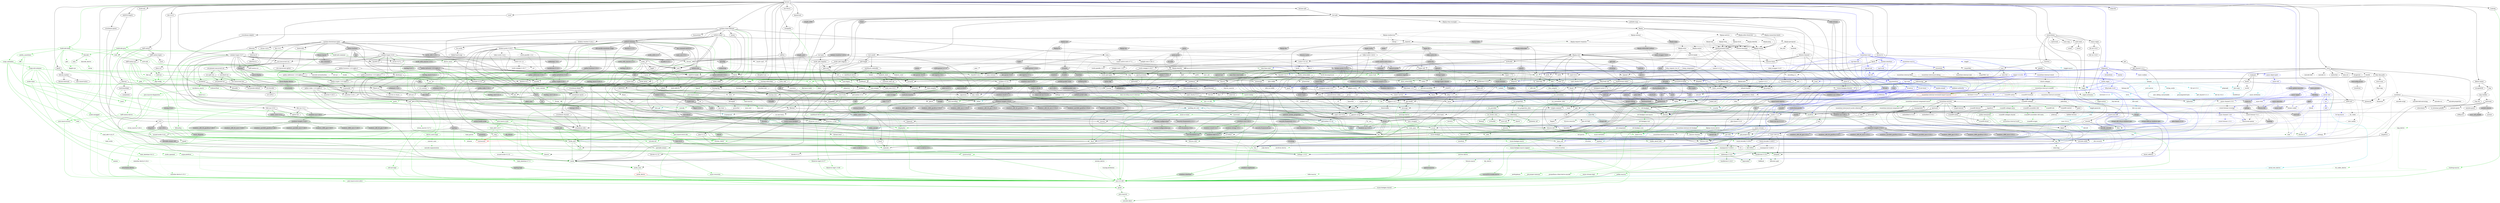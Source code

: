 digraph {
    0 [ label = "hermes" shape = box]
    1 [ label = "http_request_rte_01" shape = box]
    2 [ label = "failed_init" shape = box]
    3 [ label = "sleep_component" shape = box]
    4 [ label = "anyhow" color = darkgreen]
    5 [ label = "bip32" ]
    6 [ label = "bip39" ]
    7 [ label = "blake2b_simd" ]
    8 [ label = "blosc-src" ]
    9 [ label = "build-info" ]
    10 [ label = "build-info-build" color = green3]
    11 [ label = "cardano-blockchain-types" ]
    12 [ label = "cardano-chain-follower" ]
    13 [ label = "catalyst-types 0.0.7" ]
    14 [ label = "chrono" color = darkgreen]
    15 [ label = "chrono-tz" ]
    16 [ label = "clap" ]
    17 [ label = "console" ]
    18 [ label = "coset" ]
    19 [ label = "crossbeam-queue" ]
    20 [ label = "ctrlc" ]
    21 [ label = "dashmap" ]
    22 [ label = "derive_more" color = darkgreen]
    23 [ label = "dirs 6.0.0" ]
    24 [ label = "ed25519-bip32" ]
    25 [ label = "ed25519-dalek" ]
    26 [ label = "hdf5-metno" ]
    27 [ label = "hermes-ipfs" ]
    28 [ label = "hex" ]
    29 [ label = "hex-literal" ]
    30 [ label = "hmac" ]
    31 [ label = "http-body-util" ]
    32 [ label = "httpmock" color = blue]
    33 [ label = "hyper 1.7.0" ]
    34 [ label = "hyper-util" ]
    35 [ label = "iana-time-zone" color = darkgreen]
    36 [ label = "jsonschema" ]
    37 [ label = "keyed-lock" ]
    38 [ label = "libsqlite3-sys" ]
    39 [ label = "libtest-mimic" ]
    40 [ label = "num-traits" color = darkgreen]
    41 [ label = "num_cpus" color = darkgreen]
    42 [ label = "once_cell" color = darkgreen]
    43 [ label = "orx-concurrent-vec" ]
    44 [ label = "paste" color = green3]
    45 [ label = "pbkdf2" ]
    46 [ label = "rand 0.9.2" ]
    47 [ label = "rayon" ]
    48 [ label = "regex" color = darkgreen]
    49 [ label = "reqwest" ]
    50 [ label = "rustls 0.23.34" ]
    51 [ label = "rusty_ulid" ]
    52 [ label = "saffron" ]
    53 [ label = "serde" color = darkgreen]
    54 [ label = "serde_json" color = darkgreen]
    55 [ label = "serial_test" color = blue]
    56 [ label = "sha2" ]
    57 [ label = "stringzilla" ]
    58 [ label = "temp-dir" ]
    59 [ label = "thiserror 2.0.17" color = darkgreen]
    60 [ label = "tokio" ]
    61 [ label = "tokio-rustls 0.26.4" ]
    62 [ label = "tracing" ]
    63 [ label = "tracing-subscriber" ]
    64 [ label = "traitreg" ]
    65 [ label = "url" color = darkgreen]
    66 [ label = "usvg" ]
    67 [ label = "uuid" ]
    68 [ label = "wasmprinter" ]
    69 [ label = "wasmtime" ]
    70 [ label = "wasmtime-wasi" color = blue]
    71 [ label = "wat" ]
    72 [ label = "webpki-roots 1.0.3" ]
    73 [ label = "x509-cert" ]
    74 [ label = "wit-bindgen" color = darkgreen]
    75 [ label = "bs58" ]
    76 [ label = "k256" style = dashed]
    77 [ label = "rand_core 0.6.4" ]
    78 [ label = "ripemd" ]
    79 [ label = "secp256k1" style = dashed]
    80 [ label = "subtle" ]
    81 [ label = "zeroize" ]
    82 [ label = "bitcoin_hashes" ]
    83 [ label = "unicode-normalization" style = dashed]
    84 [ label = "arrayref" ]
    85 [ label = "arrayvec" ]
    86 [ label = "constant_time_eq" ]
    87 [ label = "cc" color = green3]
    88 [ label = "libz-sys" color = darkgreen, style = dashed]
    89 [ label = "lz4-sys" style = dashed]
    90 [ label = "zstd-sys" color = darkgreen]
    91 [ label = "bincode" color = darkgreen]
    92 [ label = "build-info-common" color = darkgreen]
    93 [ label = "build-info-proc" color = green3]
    94 [ label = "base64 0.22.1" color = darkgreen]
    95 [ label = "cargo_metadata" color = green3]
    96 [ label = "git2" color = green3, style = dashed]
    97 [ label = "glob" color = green3]
    98 [ label = "pretty_assertions" color = green3]
    99 [ label = "rustc_version" color = green3]
    100 [ label = "zstd" color = darkgreen]
    101 [ label = "catalyst-types 0.0.6" ]
    102 [ label = "cbork-utils" ]
    103 [ label = "dirs 5.0.1" ]
    104 [ label = "displaydoc" color = green3]
    105 [ label = "minicbor 0.25.1" ]
    106 [ label = "num-bigint" color = darkgreen]
    107 [ label = "ouroboros" ]
    108 [ label = "pallas-addresses 1.0.0-alpha.2" ]
    109 [ label = "pallas-codec 1.0.0-alpha.2" ]
    110 [ label = "pallas-crypto 1.0.0-alpha.2" ]
    111 [ label = "pallas-hardano" style = filled, fillcolor = lightgrey]
    112 [ label = "pallas-network 1.0.0-alpha.2" style = filled, fillcolor = lightgrey]
    113 [ label = "pallas-primitives 1.0.0-alpha.2" ]
    114 [ label = "pallas-traverse 1.0.0-alpha.2" ]
    115 [ label = "strum 0.26.3" ]
    116 [ label = "async-trait" color = green3]
    117 [ label = "cpu-time" ]
    118 [ label = "crossbeam-channel" ]
    119 [ label = "crossbeam-epoch" ]
    120 [ label = "crossbeam-skiplist" ]
    121 [ label = "futures" color = darkgreen]
    122 [ label = "hickory-resolver 0.24.4" ]
    123 [ label = "http 1.3.1" ]
    124 [ label = "humantime" ]
    125 [ label = "logcall" color = green3]
    126 [ label = "memx" ]
    127 [ label = "mithril-client" ]
    128 [ label = "moka" ]
    129 [ label = "tar" ]
    130 [ label = "thiserror 1.0.69" color = darkgreen]
    131 [ label = "tracing-log" ]
    132 [ label = "ureq" ]
    133 [ label = "base64-url" ]
    134 [ label = "fluent-uri" ]
    135 [ label = "fmmap" style = filled, fillcolor = lightgrey]
    136 [ label = "strum 0.27.2" ]
    137 [ label = "js-sys" color = darkgreen]
    138 [ label = "wasm-bindgen" color = darkgreen]
    139 [ label = "windows-link 0.2.1" color = darkgreen, style = filled, fillcolor = lightgrey]
    140 [ label = "phf" ]
    141 [ label = "clap_builder" ]
    142 [ label = "clap_derive" color = green3, style = dashed]
    143 [ label = "encode_unicode" style = filled, fillcolor = lightgrey]
    144 [ label = "libc" color = darkgreen]
    145 [ label = "unicode-width" ]
    146 [ label = "windows-sys 0.61.2" color = turquoise4, style = filled, fillcolor = lightgrey]
    147 [ label = "ciborium" ]
    148 [ label = "ciborium-io" ]
    149 [ label = "crossbeam-utils" ]
    150 [ label = "dispatch" style = filled, fillcolor = lightgrey]
    151 [ label = "nix 0.30.1" style = filled, fillcolor = lightgrey]
    152 [ label = "cfg-if" color = darkgreen]
    153 [ label = "hashbrown 0.14.5" ]
    154 [ label = "lock_api" color = turquoise4]
    155 [ label = "parking_lot_core" color = turquoise4]
    156 [ label = "derive_more-impl" color = green3]
    157 [ label = "dirs-sys 0.5.0" ]
    158 [ label = "cryptoxide" ]
    159 [ label = "curve25519-dalek" ]
    160 [ label = "ed25519" ]
    161 [ label = "bitflags 2.10.0" color = darkgreen]
    162 [ label = "hdf5-metno-derive" color = green3]
    163 [ label = "hdf5-metno-sys" ]
    164 [ label = "hdf5-metno-types" ]
    165 [ label = "ndarray" ]
    166 [ label = "ipld-core" ]
    167 [ label = "rust-ipfs" ]
    168 [ label = "digest 0.10.7" ]
    169 [ label = "bytes" ]
    170 [ label = "futures-core" color = darkgreen]
    171 [ label = "http-body 1.0.1" ]
    172 [ label = "pin-project-lite" color = darkgreen]
    173 [ label = "assert-json-diff" color = blue]
    174 [ label = "async-object-pool" color = blue]
    175 [ label = "async-std" color = blue]
    176 [ label = "base64 0.21.7" ]
    177 [ label = "basic-cookies" color = blue, style = dashed]
    178 [ label = "form_urlencoded" color = darkgreen]
    179 [ label = "futures-util" color = darkgreen]
    180 [ label = "hyper 0.14.32" color = blue]
    181 [ label = "lazy_static" ]
    182 [ label = "levenshtein" color = blue]
    183 [ label = "log" color = darkgreen]
    184 [ label = "serde_regex" color = blue]
    185 [ label = "similar" color = blue]
    186 [ label = "atomic-waker" style = dashed]
    187 [ label = "futures-channel" color = darkgreen]
    188 [ label = "h2" style = dashed]
    189 [ label = "httparse" ]
    190 [ label = "httpdate" ]
    191 [ label = "itoa" color = darkgreen]
    192 [ label = "pin-utils" color = darkgreen]
    193 [ label = "smallvec" color = darkgreen]
    194 [ label = "want" ]
    195 [ label = "ipnet" ]
    196 [ label = "percent-encoding" color = darkgreen]
    197 [ label = "socket2 0.6.1" style = dashed]
    198 [ label = "system-configuration" style = "dashed,filled", fillcolor = lightgrey]
    199 [ label = "tower-service" ]
    200 [ label = "windows-registry" style = "dashed,filled", fillcolor = lightgrey]
    201 [ label = "android_system_properties" color = darkgreen, style = filled, fillcolor = lightgrey]
    202 [ label = "core-foundation-sys" color = darkgreen, style = filled, fillcolor = lightgrey]
    203 [ label = "iana-time-zone-haiku" color = darkgreen, style = filled, fillcolor = lightgrey]
    204 [ label = "windows-core 0.62.2" color = darkgreen, style = filled, fillcolor = lightgrey]
    205 [ label = "ahash" ]
    206 [ label = "bytecount" ]
    207 [ label = "email_address" ]
    208 [ label = "fancy-regex" ]
    209 [ label = "fraction" ]
    210 [ label = "idna" color = darkgreen]
    211 [ label = "num-cmp" ]
    212 [ label = "referencing" ]
    213 [ label = "regex-syntax" color = darkgreen]
    214 [ label = "uuid-simd" ]
    215 [ label = "parking_lot" color = turquoise4]
    216 [ label = "pkg-config" color = green3]
    217 [ label = "vcpkg" color = green3, style = dashed]
    218 [ label = "anstream" ]
    219 [ label = "anstyle" ]
    220 [ label = "escape8259" ]
    221 [ label = "autocfg" color = green3]
    222 [ label = "hermit-abi" color = darkgreen, style = filled, fillcolor = lightgrey]
    223 [ label = "critical-section" color = darkgreen, style = dashed]
    224 [ label = "portable-atomic" color = darkgreen]
    225 [ label = "orx-concurrent-option" ]
    226 [ label = "orx-fixed-vec" ]
    227 [ label = "orx-pinned-concurrent-col" ]
    228 [ label = "orx-pinned-vec" ]
    229 [ label = "orx-pseudo-default" ]
    230 [ label = "orx-split-vec" ]
    231 [ label = "rand_chacha 0.9.0" style = dashed]
    232 [ label = "rand_core 0.9.3" ]
    233 [ label = "either" color = turquoise4]
    234 [ label = "rayon-core" ]
    235 [ label = "aho-corasick" color = darkgreen, style = dashed]
    236 [ label = "memchr" color = darkgreen]
    237 [ label = "regex-automata" color = darkgreen]
    238 [ label = "encoding_rs" style = dashed]
    239 [ label = "hyper-rustls" style = "dashed,filled", fillcolor = lightgrey]
    240 [ label = "hyper-tls" style = "dashed,filled", fillcolor = lightgrey]
    241 [ label = "mime" style = "dashed,filled", fillcolor = lightgrey]
    242 [ label = "native-tls" style = "dashed,filled", fillcolor = lightgrey]
    243 [ label = "quinn" style = "dashed,filled", fillcolor = lightgrey]
    244 [ label = "rustls-native-certs 0.8.2" style = "dashed,filled", fillcolor = lightgrey]
    245 [ label = "rustls-pki-types" ]
    246 [ label = "serde_urlencoded" ]
    247 [ label = "sync_wrapper" ]
    248 [ label = "tokio-native-tls" style = "dashed,filled", fillcolor = lightgrey]
    249 [ label = "tokio-util" ]
    250 [ label = "tower" style = filled, fillcolor = lightgrey]
    251 [ label = "tower-http" style = filled, fillcolor = lightgrey]
    252 [ label = "wasm-bindgen-futures" ]
    253 [ label = "wasm-streams" style = "dashed,filled", fillcolor = lightgrey]
    254 [ label = "web-sys" style = filled, fillcolor = lightgrey]
    255 [ label = "brotli" style = dashed]
    256 [ label = "brotli-decompressor" style = dashed]
    257 [ label = "ring" style = dashed]
    258 [ label = "rustls-webpki 0.103.7" ]
    259 [ label = "zlib-rs" style = dashed]
    260 [ label = "rand 0.8.5" ]
    261 [ label = "time" style = dashed]
    262 [ label = "nom 5.1.3" ]
    263 [ label = "serde_core" color = darkgreen]
    264 [ label = "serde_derive" color = red]
    265 [ label = "ryu" color = darkgreen]
    266 [ label = "fslock" color = blue, style = dashed]
    267 [ label = "scc" color = blue]
    268 [ label = "serial_test_derive" color = turquoise3]
    269 [ label = "cpufeatures" style = filled, fillcolor = lightgrey]
    270 [ label = "thiserror-impl 2.0.17" color = green3]
    271 [ label = "mio" style = dashed]
    272 [ label = "signal-hook-registry" style = "dashed,filled", fillcolor = lightgrey]
    273 [ label = "tokio-macros" color = green3, style = dashed]
    274 [ label = "tracing-attributes" color = green3, style = dashed]
    275 [ label = "tracing-core" ]
    276 [ label = "matchers" style = dashed]
    277 [ label = "nu-ansi-term" style = dashed]
    278 [ label = "sharded-slab" style = dashed]
    279 [ label = "thread_local" style = dashed]
    280 [ label = "tracing-serde" style = dashed]
    281 [ label = "traitreg-macros" color = green3]
    282 [ label = "data-url" ]
    283 [ label = "flate2" ]
    284 [ label = "fontdb" style = dashed]
    285 [ label = "imagesize" ]
    286 [ label = "kurbo" ]
    287 [ label = "pico-args" color = turquoise4]
    288 [ label = "roxmltree" ]
    289 [ label = "rustybuzz" style = dashed]
    290 [ label = "simplecss" ]
    291 [ label = "siphasher" color = turquoise4]
    292 [ label = "strict-num" ]
    293 [ label = "svgtypes" ]
    294 [ label = "tiny-skia-path" ]
    295 [ label = "unicode-bidi" style = dashed]
    296 [ label = "unicode-script" style = dashed]
    297 [ label = "unicode-vo" style = dashed]
    298 [ label = "xmlwriter" ]
    299 [ label = "getrandom 0.3.4" color = darkgreen, style = dashed]
    300 [ label = "termcolor" ]
    301 [ label = "wasmparser 0.239.0" color = darkgreen]
    302 [ label = "addr2line" style = dashed]
    303 [ label = "bumpalo" color = darkgreen]
    304 [ label = "gimli" ]
    305 [ label = "hashbrown 0.15.5" color = darkgreen]
    306 [ label = "indexmap 2.12.0" color = darkgreen]
    307 [ label = "mach2" style = "dashed,filled", fillcolor = lightgrey]
    308 [ label = "memfd" style = "dashed,filled", fillcolor = lightgrey]
    309 [ label = "object" ]
    310 [ label = "postcard" ]
    311 [ label = "pulley-interpreter" color = darkgreen]
    312 [ label = "rustix 1.1.2" ]
    313 [ label = "semver" color = darkgreen]
    314 [ label = "target-lexicon" ]
    315 [ label = "wasmtime-environ" ]
    316 [ label = "wasmtime-internal-asm-macros" style = dashed]
    317 [ label = "wasmtime-internal-component-macro" color = green3, style = dashed]
    318 [ label = "wasmtime-internal-component-util" color = darkgreen, style = dashed]
    319 [ label = "wasmtime-internal-cranelift" style = dashed]
    320 [ label = "wasmtime-internal-fiber" style = dashed]
    321 [ label = "wasmtime-internal-jit-debug" style = dashed]
    322 [ label = "wasmtime-internal-jit-icache-coherence" style = dashed]
    323 [ label = "wasmtime-internal-math" color = darkgreen]
    324 [ label = "wasmtime-internal-slab" style = dashed]
    325 [ label = "wasmtime-internal-unwinder" style = dashed]
    326 [ label = "wasmtime-internal-versioned-export-macros" color = red]
    327 [ label = "wasmtime-internal-winch" style = dashed]
    328 [ label = "windows-sys 0.60.2" style = filled, fillcolor = lightgrey]
    329 [ label = "cap-fs-ext" color = blue]
    330 [ label = "cap-net-ext" color = blue]
    331 [ label = "cap-rand" color = blue]
    332 [ label = "cap-std" color = blue]
    333 [ label = "cap-time-ext" color = blue]
    334 [ label = "fs-set-times" color = blue]
    335 [ label = "io-extras" color = blue]
    336 [ label = "io-lifetimes" color = blue]
    337 [ label = "system-interface" color = blue]
    338 [ label = "wasmtime-wasi-io" color = blue]
    339 [ label = "wiggle" color = blue, style = dashed]
    340 [ label = "wast 240.0.0" ]
    341 [ label = "const-oid" ]
    342 [ label = "der" ]
    343 [ label = "spki" ]
    344 [ label = "tls_codec" style = dashed]
    345 [ label = "wit-bindgen-rust-macro" color = green3, style = dashed]
    346 [ label = "tinyvec" ]
    347 [ label = "ecdsa" style = dashed]
    348 [ label = "elliptic-curve" style = dashed]
    349 [ label = "signature" ]
    350 [ label = "getrandom 0.2.16" color = turquoise4]
    351 [ label = "secp256k1-sys" style = dashed]
    352 [ label = "zeroize_derive" color = green3, style = dashed]
    353 [ label = "bitcoin-internals" ]
    354 [ label = "hex-conservative" ]
    355 [ label = "find-msvc-tools" color = green3]
    356 [ label = "jobserver" color = green3, style = dashed]
    357 [ label = "shlex" color = green3]
    358 [ label = "bincode_derive" color = green3, style = dashed]
    359 [ label = "unty" color = darkgreen]
    360 [ label = "proc-macro-error2" color = green3]
    361 [ label = "proc-macro2" color = darkgreen]
    362 [ label = "quote" color = darkgreen]
    363 [ label = "syn 2.0.108" color = darkgreen]
    364 [ label = "camino" color = green3]
    365 [ label = "cargo-platform" color = green3]
    366 [ label = "cargo-util-schemas" color = green3]
    367 [ label = "libgit2-sys" color = green3, style = dashed]
    368 [ label = "diff" color = green3]
    369 [ label = "yansi" color = green3]
    370 [ label = "zstd-safe" color = darkgreen]
    371 [ label = "dirs-sys 0.4.1" ]
    372 [ label = "half" ]
    373 [ label = "minicbor-derive 0.15.3" color = green3, style = dashed]
    374 [ label = "num-integer" color = darkgreen]
    375 [ label = "aliasable" ]
    376 [ label = "ouroboros_macro" color = green3]
    377 [ label = "static_assertions" ]
    378 [ label = "base58" ]
    379 [ label = "bech32 0.9.1" ]
    380 [ label = "crc" ]
    381 [ label = "minicbor 0.26.5" ]
    382 [ label = "binary-layout" style = filled, fillcolor = lightgrey]
    383 [ label = "serde_with 3.15.1" style = filled, fillcolor = lightgrey]
    384 [ label = "tap" style = filled, fillcolor = lightgrey]
    385 [ label = "byteorder" ]
    386 [ label = "itertools 0.13.0" ]
    387 [ label = "socket2 0.5.10" ]
    388 [ label = "strum_macros 0.26.4" color = green3, style = dashed]
    389 [ label = "winapi" color = turquoise4, style = filled, fillcolor = lightgrey]
    390 [ label = "futures-executor" color = darkgreen, style = dashed]
    391 [ label = "futures-io" color = darkgreen]
    392 [ label = "futures-sink" color = darkgreen]
    393 [ label = "futures-task" color = darkgreen]
    394 [ label = "hickory-proto 0.24.4" ]
    395 [ label = "ipconfig" style = "dashed,filled", fillcolor = lightgrey]
    396 [ label = "lru-cache" ]
    397 [ label = "resolv-conf" style = dashed]
    398 [ label = "rustls 0.21.12" style = dashed]
    399 [ label = "tokio-rustls 0.24.1" style = dashed]
    400 [ label = "fnv" color = darkgreen]
    401 [ label = "proc-macro-error" color = green3]
    402 [ label = "async-recursion" color = green3]
    403 [ label = "flume" style = dashed]
    404 [ label = "mithril-common" style = filled, fillcolor = lightgrey]
    405 [ label = "slog" ]
    406 [ label = "equivalent" color = darkgreen]
    407 [ label = "tagptr" ]
    408 [ label = "filetime" ]
    409 [ label = "xattr" style = "dashed,filled", fillcolor = lightgrey]
    410 [ label = "thiserror-impl 1.0.69" color = green3]
    411 [ label = "rustls-native-certs 0.7.3" style = dashed]
    412 [ label = "webpki-roots 0.26.11" style = dashed]
    413 [ label = "borrow-or-share" ]
    414 [ label = "ref-cast" ]
    415 [ label = "enum_dispatch" color = green3, style = filled, fillcolor = lightgrey]
    416 [ label = "fs4" style = "dashed,filled", fillcolor = lightgrey]
    417 [ label = "memmap2" ]
    418 [ label = "parse-display" style = filled, fillcolor = lightgrey]
    419 [ label = "strum_macros 0.27.2" color = green3, style = dashed]
    420 [ label = "rustversion" color = red]
    421 [ label = "wasm-bindgen-macro" color = green3]
    422 [ label = "wasm-bindgen-shared" color = darkgreen]
    423 [ label = "phf_shared 0.12.1" ]
    424 [ label = "clap_lex" ]
    425 [ label = "strsim" color = darkgreen, style = dashed]
    426 [ label = "heck 0.5.0" color = green3]
    427 [ label = "ciborium-ll" ]
    428 [ label = "cfg_aliases" color = green3, style = filled, fillcolor = lightgrey]
    429 [ label = "scopeguard" color = turquoise4]
    430 [ label = "redox_syscall" color = turquoise4, style = filled, fillcolor = lightgrey]
    431 [ label = "convert_case" color = green3, style = dashed]
    432 [ label = "unicode-xid" color = green3]
    433 [ label = "option-ext" ]
    434 [ label = "redox_users 0.5.2" style = filled, fillcolor = lightgrey]
    435 [ label = "curve25519-dalek-derive" color = green3, style = filled, fillcolor = lightgrey]
    436 [ label = "fiat-crypto" style = filled, fillcolor = lightgrey]
    437 [ label = "pkcs8" style = dashed]
    438 [ label = "proc-macro-crate" color = green3]
    439 [ label = "hdf5-metno-src" style = dashed]
    440 [ label = "libloading" color = green3]
    441 [ label = "winreg 0.52.0" color = green3, style = filled, fillcolor = lightgrey]
    442 [ label = "ascii" ]
    443 [ label = "matrixmultiply" ]
    444 [ label = "num-complex" ]
    445 [ label = "portable-atomic-util" style = filled, fillcolor = lightgrey]
    446 [ label = "rawpointer" ]
    447 [ label = "cid" ]
    448 [ label = "serde_bytes" ]
    449 [ label = "async-rt" ]
    450 [ label = "async-stream" ]
    451 [ label = "asynchronous-codec" ]
    452 [ label = "fs2" style = filled, fillcolor = lightgrey]
    453 [ label = "futures-timeout" ]
    454 [ label = "futures-timer" ]
    455 [ label = "hickory-resolver 0.25.2" style = filled, fillcolor = lightgrey]
    456 [ label = "hkdf" style = dashed]
    457 [ label = "idb" style = filled, fillcolor = lightgrey]
    458 [ label = "ipld-dagpb" ]
    459 [ label = "libp2p" ]
    460 [ label = "libp2p-allow-block-list" ]
    461 [ label = "libp2p-connection-limits" ]
    462 [ label = "libp2p-relay-manager" ]
    463 [ label = "multibase" ]
    464 [ label = "multihash" ]
    465 [ label = "multihash-codetable" ]
    466 [ label = "multihash-derive" ]
    467 [ label = "p256" style = dashed]
    468 [ label = "pem" style = dashed]
    469 [ label = "pollable-map" ]
    470 [ label = "quick-protobuf" ]
    471 [ label = "quick-protobuf-codec" ]
    472 [ label = "rand_chacha 0.3.1" ]
    473 [ label = "rcgen" style = "dashed,filled", fillcolor = lightgrey]
    474 [ label = "rlimit" style = filled, fillcolor = lightgrey]
    475 [ label = "rust-ipns" ]
    476 [ label = "rust-unixfs" ]
    477 [ label = "sec1" style = dashed]
    478 [ label = "send_wrapper 0.6.0" style = filled, fillcolor = lightgrey]
    479 [ label = "serde-wasm-bindgen" style = filled, fillcolor = lightgrey]
    480 [ label = "serde_ipld_dagcbor" ]
    481 [ label = "serde_ipld_dagjson" ]
    482 [ label = "simple_x509" style = "dashed,filled", fillcolor = lightgrey]
    483 [ label = "tokio-stream" style = filled, fillcolor = lightgrey]
    484 [ label = "tracing-futures" ]
    485 [ label = "unsigned-varint 0.8.0" ]
    486 [ label = "web-time" ]
    487 [ label = "block-buffer" style = dashed]
    488 [ label = "crypto-common" ]
    489 [ label = "async-attributes" color = turquoise3, style = dashed]
    490 [ label = "async-channel 1.9.0" color = blue, style = dashed]
    491 [ label = "async-global-executor" color = blue, style = "dashed,filled", fillcolor = lightgrey]
    492 [ label = "async-io" style = "dashed,filled", fillcolor = lightgrey]
    493 [ label = "async-lock" color = blue, style = dashed]
    494 [ label = "async-process" color = blue, style = "dashed,filled", fillcolor = lightgrey]
    495 [ label = "futures-lite" style = "dashed,filled", fillcolor = lightgrey]
    496 [ label = "gloo-timers 0.3.0" color = blue, style = "dashed,filled", fillcolor = lightgrey]
    497 [ label = "kv-log-macro" color = blue, style = dashed]
    498 [ label = "slab" color = darkgreen, style = dashed]
    499 [ label = "lalrpop" color = turquoise3, style = dashed]
    500 [ label = "lalrpop-util" color = steelblue, style = dashed]
    501 [ label = "futures-macro" color = green3, style = dashed]
    502 [ label = "http 0.2.12" color = blue]
    503 [ label = "http-body 0.4.6" color = blue]
    504 [ label = "value-bag" color = darkgreen, style = dashed]
    505 [ label = "try-lock" ]
    506 [ label = "core-foundation 0.9.4" style = "dashed,filled", fillcolor = lightgrey]
    507 [ label = "system-configuration-sys" style = "dashed,filled", fillcolor = lightgrey]
    508 [ label = "windows-link 0.1.3" style = "dashed,filled", fillcolor = lightgrey]
    509 [ label = "windows-result 0.3.4" style = "dashed,filled", fillcolor = lightgrey]
    510 [ label = "windows-strings 0.4.2" style = "dashed,filled", fillcolor = lightgrey]
    511 [ label = "windows-implement" color = green3, style = filled, fillcolor = lightgrey]
    512 [ label = "windows-interface" color = green3, style = filled, fillcolor = lightgrey]
    513 [ label = "windows-result 0.4.1" color = darkgreen, style = filled, fillcolor = lightgrey]
    514 [ label = "windows-strings 0.5.1" color = darkgreen, style = filled, fillcolor = lightgrey]
    515 [ label = "version_check" color = green3]
    516 [ label = "zerocopy" ]
    517 [ label = "bit-set 0.8.0" ]
    518 [ label = "num" ]
    519 [ label = "idna_adapter" color = darkgreen]
    520 [ label = "utf8_iter" color = darkgreen]
    521 [ label = "outref" ]
    522 [ label = "vsimd" ]
    523 [ label = "anstyle-parse" ]
    524 [ label = "anstyle-query" style = dashed]
    525 [ label = "anstyle-wincon" style = "dashed,filled", fillcolor = lightgrey]
    526 [ label = "colorchoice" ]
    527 [ label = "is_terminal_polyfill" ]
    528 [ label = "utf8parse" ]
    529 [ label = "orx-concurrent-iter" ]
    530 [ label = "orx-iterable" ]
    531 [ label = "ppv-lite86" ]
    532 [ label = "crossbeam-deque" ]
    533 [ label = "openssl" style = "dashed,filled", fillcolor = lightgrey]
    534 [ label = "openssl-probe" style = "dashed,filled", fillcolor = lightgrey]
    535 [ label = "openssl-sys" style = "dashed,filled", fillcolor = lightgrey]
    536 [ label = "schannel" style = "dashed,filled", fillcolor = lightgrey]
    537 [ label = "security-framework 2.11.1" style = "dashed,filled", fillcolor = lightgrey]
    538 [ label = "security-framework-sys" style = "dashed,filled", fillcolor = lightgrey]
    539 [ label = "tempfile" style = "dashed,filled", fillcolor = lightgrey]
    540 [ label = "quinn-proto" style = "dashed,filled", fillcolor = lightgrey]
    541 [ label = "quinn-udp" style = "dashed,filled", fillcolor = lightgrey]
    542 [ label = "rustc-hash" style = dashed]
    543 [ label = "security-framework 3.5.1" style = "dashed,filled", fillcolor = lightgrey]
    544 [ label = "tower-layer" style = filled, fillcolor = lightgrey]
    545 [ label = "iri-string" style = "dashed,filled", fillcolor = lightgrey]
    546 [ label = "alloc-no-stdlib" style = dashed]
    547 [ label = "alloc-stdlib" style = dashed]
    548 [ label = "untrusted" ]
    549 [ label = "windows-sys 0.52.0" style = filled, fillcolor = lightgrey]
    550 [ label = "deranged" style = dashed]
    551 [ label = "num-conv" color = darkgreen, style = dashed]
    552 [ label = "powerfmt" style = dashed]
    553 [ label = "time-core" color = darkgreen, style = dashed]
    554 [ label = "time-macros" color = green3, style = dashed]
    555 [ label = "sdd" color = blue]
    556 [ label = "wasi" color = turquoise4, style = filled, fillcolor = lightgrey]
    557 [ label = "valuable" style = "dashed,filled", fillcolor = lightgrey]
    558 [ label = "crc32fast" ]
    559 [ label = "miniz_oxide" ]
    560 [ label = "fontconfig-parser" style = "dashed,filled", fillcolor = lightgrey]
    561 [ label = "slotmap" style = dashed]
    562 [ label = "ttf-parser" style = dashed]
    563 [ label = "euclid" style = dashed]
    564 [ label = "bytemuck" ]
    565 [ label = "core_maths" style = dashed]
    566 [ label = "unicode-bidi-mirroring" style = dashed]
    567 [ label = "unicode-ccc" style = dashed]
    568 [ label = "unicode-properties" style = dashed]
    569 [ label = "float-cmp" style = dashed]
    570 [ label = "r-efi" color = darkgreen, style = "dashed,filled", fillcolor = lightgrey]
    571 [ label = "wasip2" color = darkgreen, style = "dashed,filled", fillcolor = lightgrey]
    572 [ label = "winapi-util" color = turquoise4, style = filled, fillcolor = lightgrey]
    573 [ label = "allocator-api2" color = darkgreen, style = dashed]
    574 [ label = "fallible-iterator" style = dashed]
    575 [ label = "stable_deref_trait" color = darkgreen]
    576 [ label = "foldhash" color = darkgreen, style = dashed]
    577 [ label = "hashbrown 0.16.0" color = darkgreen]
    578 [ label = "cobs" ]
    579 [ label = "embedded-io 0.4.0" style = dashed]
    580 [ label = "embedded-io 0.6.1" style = dashed]
    581 [ label = "cranelift-bitset" color = darkgreen]
    582 [ label = "pulley-macros" color = green3]
    583 [ label = "errno" style = filled, fillcolor = lightgrey]
    584 [ label = "linux-raw-sys 0.11.0" style = filled, fillcolor = lightgrey]
    585 [ label = "cranelift-entity" ]
    586 [ label = "wasm-encoder 0.239.0" color = darkgreen, style = dashed]
    587 [ label = "wasmtime-internal-wit-bindgen" color = green3, style = dashed]
    588 [ label = "wit-parser" color = green3, style = dashed]
    589 [ label = "cranelift-codegen" style = dashed]
    590 [ label = "cranelift-control" style = dashed]
    591 [ label = "cranelift-frontend" style = dashed]
    592 [ label = "cranelift-native" style = dashed]
    593 [ label = "itertools 0.14.0" style = dashed]
    594 [ label = "libm" color = darkgreen]
    595 [ label = "winch-codegen" style = dashed]
    596 [ label = "windows-targets 0.53.5" style = filled, fillcolor = lightgrey]
    597 [ label = "cap-primitives" color = blue]
    598 [ label = "windows-sys 0.59.0" style = filled, fillcolor = lightgrey]
    599 [ label = "ambient-authority" color = blue]
    600 [ label = "winx" color = blue, style = filled, fillcolor = lightgrey]
    601 [ label = "fd-lock" color = blue, style = filled, fillcolor = lightgrey]
    602 [ label = "rustix 0.38.44" style = filled, fillcolor = lightgrey]
    603 [ label = "wiggle-macro" color = turquoise3, style = dashed]
    604 [ label = "leb128fmt" color = darkgreen]
    605 [ label = "wasm-encoder 0.240.0" ]
    606 [ label = "der_derive" color = green3, style = dashed]
    607 [ label = "flagset" style = dashed]
    608 [ label = "pem-rfc7468" style = dashed]
    609 [ label = "base64ct" style = dashed]
    610 [ label = "tls_codec_derive" color = green3, style = dashed]
    611 [ label = "prettyplease" color = green3, style = dashed]
    612 [ label = "wit-bindgen-core" color = green3, style = dashed]
    613 [ label = "wit-bindgen-rust" color = green3, style = dashed]
    614 [ label = "tinyvec_macros" style = dashed]
    615 [ label = "rfc6979" style = dashed]
    616 [ label = "base16ct" style = dashed]
    617 [ label = "crypto-bigint" style = dashed]
    618 [ label = "ff" style = dashed]
    619 [ label = "generic-array" ]
    620 [ label = "group" style = dashed]
    621 [ label = "virtue" color = green3, style = dashed]
    622 [ label = "proc-macro-error-attr2" color = green3]
    623 [ label = "unicode-ident" color = darkgreen]
    624 [ label = "serde-untagged" color = green3]
    625 [ label = "serde-value" color = green3]
    626 [ label = "toml" color = green3]
    627 [ label = "redox_users 0.4.6" color = turquoise4, style = filled, fillcolor = lightgrey]
    628 [ label = "windows-sys 0.48.0" color = darkgreen, style = filled, fillcolor = lightgrey]
    629 [ label = "crunchy" color = turquoise4]
    630 [ label = "heck 0.4.1" color = green3]
    631 [ label = "proc-macro2-diagnostics" color = green3]
    632 [ label = "crc-catalog" ]
    633 [ label = "minicbor-derive 0.16.2" color = green3, style = dashed]
    634 [ label = "doc-comment" style = filled, fillcolor = lightgrey]
    635 [ label = "indexmap 1.9.3" style = "dashed,filled", fillcolor = lightgrey]
    636 [ label = "schemars 0.9.0" style = "dashed,filled", fillcolor = lightgrey]
    637 [ label = "schemars 1.0.4" style = "dashed,filled", fillcolor = lightgrey]
    638 [ label = "serde_with_macros 3.15.1" color = green3, style = "dashed,filled", fillcolor = lightgrey]
    639 [ label = "winapi-i686-pc-windows-gnu" color = turquoise4, style = filled, fillcolor = lightgrey]
    640 [ label = "winapi-x86_64-pc-windows-gnu" color = turquoise4, style = filled, fillcolor = lightgrey]
    641 [ label = "data-encoding" color = darkgreen]
    642 [ label = "enum-as-inner" color = green3]
    643 [ label = "rustls-pemfile 1.0.4" style = dashed]
    644 [ label = "widestring" style = "dashed,filled", fillcolor = lightgrey]
    645 [ label = "winreg 0.50.0" style = "dashed,filled", fillcolor = lightgrey]
    646 [ label = "linked-hash-map" ]
    647 [ label = "rustls-webpki 0.101.7" style = dashed]
    648 [ label = "sct" style = dashed]
    649 [ label = "proc-macro-error-attr" color = green3]
    650 [ label = "syn 1.0.109" color = green3]
    651 [ label = "nanorand" style = dashed]
    652 [ label = "spin" style = dashed]
    653 [ label = "bech32 0.11.0" style = filled, fillcolor = lightgrey]
    654 [ label = "blake2 0.10.6" style = filled, fillcolor = lightgrey]
    655 [ label = "ckb-merkle-mountain-range" style = filled, fillcolor = lightgrey]
    656 [ label = "fixed" style = filled, fillcolor = lightgrey]
    657 [ label = "kes-summed-ed25519" style = filled, fillcolor = lightgrey]
    658 [ label = "mithril-build-script" color = green3, style = filled, fillcolor = lightgrey]
    659 [ label = "mithril-stm" style = filled, fillcolor = lightgrey]
    660 [ label = "nom 8.0.0" style = filled, fillcolor = lightgrey]
    661 [ label = "pallas-addresses 0.32.1" style = "dashed,filled", fillcolor = lightgrey]
    662 [ label = "pallas-codec 0.32.1" style = "dashed,filled", fillcolor = lightgrey]
    663 [ label = "pallas-network 0.32.1" style = "dashed,filled", fillcolor = lightgrey]
    664 [ label = "pallas-primitives 0.32.1" style = "dashed,filled", fillcolor = lightgrey]
    665 [ label = "pallas-traverse 0.32.1" style = "dashed,filled", fillcolor = lightgrey]
    666 [ label = "typetag" style = filled, fillcolor = lightgrey]
    667 [ label = "walkdir" color = turquoise4]
    668 [ label = "erased-serde 0.3.31" style = dashed]
    669 [ label = "libredox" color = turquoise4, style = filled, fillcolor = lightgrey]
    670 [ label = "rustls-pemfile 2.2.0" style = dashed]
    671 [ label = "ref-cast-impl" color = green3]
    672 [ label = "parse-display-derive" color = green3, style = filled, fillcolor = lightgrey]
    673 [ label = "wasm-bindgen-macro-support" color = green3]
    674 [ label = "unicode-segmentation" color = green3, style = dashed]
    675 [ label = "toml_edit 0.23.7" color = green3]
    676 [ label = "cmake" color = green3, style = dashed]
    677 [ label = "core2" ]
    678 [ label = "async-stream-impl" color = green3]
    679 [ label = "pin-project" ]
    680 [ label = "gloo-timers 0.2.6" style = dashed]
    681 [ label = "send_wrapper 0.4.0" style = dashed]
    682 [ label = "hickory-proto 0.25.2" style = filled, fillcolor = lightgrey]
    683 [ label = "libp2p-autonat" style = dashed]
    684 [ label = "libp2p-core" ]
    685 [ label = "libp2p-dcutr" style = dashed]
    686 [ label = "libp2p-dns" style = "dashed,filled", fillcolor = lightgrey]
    687 [ label = "libp2p-gossipsub" style = dashed]
    688 [ label = "libp2p-identify" style = dashed]
    689 [ label = "libp2p-identity" ]
    690 [ label = "libp2p-kad" style = dashed]
    691 [ label = "libp2p-mdns" style = "dashed,filled", fillcolor = lightgrey]
    692 [ label = "libp2p-metrics" style = dashed]
    693 [ label = "libp2p-noise" style = dashed]
    694 [ label = "libp2p-ping" style = dashed]
    695 [ label = "libp2p-pnet" style = dashed]
    696 [ label = "libp2p-quic" style = "dashed,filled", fillcolor = lightgrey]
    697 [ label = "libp2p-relay" style = dashed]
    698 [ label = "libp2p-rendezvous" style = dashed]
    699 [ label = "libp2p-request-response" style = dashed]
    700 [ label = "libp2p-swarm" ]
    701 [ label = "libp2p-tcp" style = "dashed,filled", fillcolor = lightgrey]
    702 [ label = "libp2p-tls" style = "dashed,filled", fillcolor = lightgrey]
    703 [ label = "libp2p-upnp" style = "dashed,filled", fillcolor = lightgrey]
    704 [ label = "libp2p-websocket" style = "dashed,filled", fillcolor = lightgrey]
    705 [ label = "libp2p-websocket-websys" style = "dashed,filled", fillcolor = lightgrey]
    706 [ label = "libp2p-yamux" style = dashed]
    707 [ label = "multiaddr" ]
    708 [ label = "rw-stream-sink" ]
    709 [ label = "base-x" ]
    710 [ label = "base256emoji" ]
    711 [ label = "data-encoding-macro" ]
    712 [ label = "blake2s_simd" style = dashed]
    713 [ label = "blake3" style = dashed]
    714 [ label = "sha1" style = dashed]
    715 [ label = "sha3" style = dashed]
    716 [ label = "strobe-rs" style = dashed]
    717 [ label = "multihash-derive-impl" color = green3]
    718 [ label = "primeorder" style = dashed]
    719 [ label = "x509-parser 0.16.0" style = "dashed,filled", fillcolor = lightgrey]
    720 [ label = "yasna" style = "dashed,filled", fillcolor = lightgrey]
    721 [ label = "cbor4ii 0.2.14" ]
    722 [ label = "simple_asn1" style = "dashed,filled", fillcolor = lightgrey]
    723 [ label = "typenum" ]
    724 [ label = "concurrent-queue" style = dashed]
    725 [ label = "event-listener 2.5.3" color = blue, style = dashed]
    726 [ label = "async-channel 2.5.0" style = dashed]
    727 [ label = "async-executor" color = blue, style = "dashed,filled", fillcolor = lightgrey]
    728 [ label = "blocking" color = blue, style = "dashed,filled", fillcolor = lightgrey]
    729 [ label = "parking" style = "dashed,filled", fillcolor = lightgrey]
    730 [ label = "polling" style = "dashed,filled", fillcolor = lightgrey]
    731 [ label = "event-listener 5.4.1" style = dashed]
    732 [ label = "event-listener-strategy" style = dashed]
    733 [ label = "async-signal" color = blue, style = "dashed,filled", fillcolor = lightgrey]
    734 [ label = "async-task" color = blue, style = "dashed,filled", fillcolor = lightgrey]
    735 [ label = "fastrand" style = "dashed,filled", fillcolor = lightgrey]
    736 [ label = "ascii-canvas" color = turquoise3, style = dashed]
    737 [ label = "bit-set 0.5.3" color = turquoise3, style = dashed]
    738 [ label = "ena" color = turquoise3, style = dashed]
    739 [ label = "itertools 0.11.0" color = turquoise3, style = dashed]
    740 [ label = "petgraph" color = turquoise3, style = dashed]
    741 [ label = "string_cache" color = turquoise3, style = dashed]
    742 [ label = "term" color = turquoise3, style = dashed]
    743 [ label = "tiny-keccak" color = turquoise3, style = dashed]
    744 [ label = "zerocopy-derive" color = green3]
    745 [ label = "bit-vec 0.8.0" ]
    746 [ label = "num-iter" ]
    747 [ label = "num-rational" ]
    748 [ label = "icu_normalizer" color = darkgreen]
    749 [ label = "icu_properties" color = darkgreen]
    750 [ label = "once_cell_polyfill" style = "dashed,filled", fillcolor = lightgrey]
    751 [ label = "orx-self-or" ]
    752 [ label = "foreign-types" style = "dashed,filled", fillcolor = lightgrey]
    753 [ label = "openssl-macros" color = green3, style = "dashed,filled", fillcolor = lightgrey]
    754 [ label = "lru-slab" style = "dashed,filled", fillcolor = lightgrey]
    755 [ label = "core-foundation 0.10.1" style = "dashed,filled", fillcolor = lightgrey]
    756 [ label = "windows-targets 0.52.6" style = filled, fillcolor = lightgrey]
    757 [ label = "adler2" ]
    758 [ label = "simd-adler32" style = dashed]
    759 [ label = "id-arena" color = green3, style = dashed]
    760 [ label = "cranelift-assembler-x64" style = dashed]
    761 [ label = "cranelift-bforest" style = dashed]
    762 [ label = "cranelift-codegen-meta" color = green3, style = dashed]
    763 [ label = "cranelift-codegen-shared" color = darkgreen, style = dashed]
    764 [ label = "cranelift-isle" color = green3, style = dashed]
    765 [ label = "regalloc2" style = dashed]
    766 [ label = "arbitrary" style = dashed]
    767 [ label = "windows_aarch64_gnullvm 0.53.1" style = filled, fillcolor = lightgrey]
    768 [ label = "windows_aarch64_msvc 0.53.1" style = filled, fillcolor = lightgrey]
    769 [ label = "windows_i686_gnu 0.53.1" style = filled, fillcolor = lightgrey]
    770 [ label = "windows_i686_gnullvm 0.53.1" style = filled, fillcolor = lightgrey]
    771 [ label = "windows_i686_msvc 0.53.1" style = filled, fillcolor = lightgrey]
    772 [ label = "windows_x86_64_gnu 0.53.1" style = filled, fillcolor = lightgrey]
    773 [ label = "windows_x86_64_gnullvm 0.53.1" style = filled, fillcolor = lightgrey]
    774 [ label = "windows_x86_64_msvc 0.53.1" style = filled, fillcolor = lightgrey]
    775 [ label = "maybe-owned" color = blue]
    776 [ label = "rustix-linux-procfs" color = blue, style = filled, fillcolor = lightgrey]
    777 [ label = "linux-raw-sys 0.4.15" style = filled, fillcolor = lightgrey]
    778 [ label = "wiggle-generate" color = turquoise3, style = dashed]
    779 [ label = "wasmparser 0.240.0" style = dashed]
    780 [ label = "wasm-metadata" color = green3, style = dashed]
    781 [ label = "wit-component" color = green3, style = dashed]
    782 [ label = "erased-serde 0.4.8" color = darkgreen]
    783 [ label = "typeid" color = darkgreen]
    784 [ label = "ordered-float" color = green3]
    785 [ label = "serde_spanned" color = green3]
    786 [ label = "toml_datetime 0.6.11" color = green3]
    787 [ label = "toml_edit 0.22.27" color = green3, style = dashed]
    788 [ label = "windows-targets 0.48.5" color = darkgreen, style = filled, fillcolor = lightgrey]
    789 [ label = "hashbrown 0.12.3" style = "dashed,filled", fillcolor = lightgrey]
    790 [ label = "dyn-clone" style = "dashed,filled", fillcolor = lightgrey]
    791 [ label = "darling 0.21.3" color = green3, style = "dashed,filled", fillcolor = lightgrey]
    792 [ label = "az" style = filled, fillcolor = lightgrey]
    793 [ label = "blake2 0.9.2" style = filled, fillcolor = lightgrey]
    794 [ label = "rand_core 0.5.1" style = filled, fillcolor = lightgrey]
    795 [ label = "serde_with 2.3.3" style = "dashed,filled", fillcolor = lightgrey]
    796 [ label = "serde_yml" color = green3, style = filled, fillcolor = lightgrey]
    797 [ label = "blst" style = filled, fillcolor = lightgrey]
    798 [ label = "pallas-crypto 0.32.1" style = "dashed,filled", fillcolor = lightgrey]
    799 [ label = "inventory" style = filled, fillcolor = lightgrey]
    800 [ label = "typetag-impl" color = green3, style = filled, fillcolor = lightgrey]
    801 [ label = "same-file" color = turquoise4]
    802 [ label = "structmeta" color = green3, style = filled, fillcolor = lightgrey]
    803 [ label = "toml_datetime 0.7.3" color = green3]
    804 [ label = "toml_parser" color = green3, style = dashed]
    805 [ label = "winnow" color = green3, style = dashed]
    806 [ label = "pin-project-internal" color = green3]
    807 [ label = "futures-bounded" style = dashed]
    808 [ label = "multistream-select" ]
    809 [ label = "lru" ]
    810 [ label = "hashlink" style = dashed]
    811 [ label = "hex_fmt" style = dashed]
    812 [ label = "asn1_der" style = dashed]
    813 [ label = "uint" style = dashed]
    814 [ label = "if-watch" style = "dashed,filled", fillcolor = lightgrey]
    815 [ label = "prometheus-client" style = dashed]
    816 [ label = "snow" style = "dashed,filled", fillcolor = lightgrey]
    817 [ label = "x25519-dalek" style = dashed]
    818 [ label = "salsa20" style = dashed]
    819 [ label = "bimap" style = dashed]
    820 [ label = "cbor4ii 0.3.3" style = dashed]
    821 [ label = "libp2p-swarm-derive" color = green3, style = dashed]
    822 [ label = "futures-rustls" style = "dashed,filled", fillcolor = lightgrey]
    823 [ label = "x509-parser 0.17.0" style = "dashed,filled", fillcolor = lightgrey]
    824 [ label = "igd-next" style = "dashed,filled", fillcolor = lightgrey]
    825 [ label = "soketto" style = "dashed,filled", fillcolor = lightgrey]
    826 [ label = "yamux 0.12.1" style = dashed]
    827 [ label = "yamux 0.13.8" style = dashed]
    828 [ label = "const-str" ]
    829 [ label = "match-lookup" color = green3]
    830 [ label = "data-encoding-macro-internal" color = green3]
    831 [ label = "keccak" style = dashed]
    832 [ label = "bitflags 1.3.2" style = dashed]
    833 [ label = "synstructure" color = green3]
    834 [ label = "asn1-rs 0.6.2" style = "dashed,filled", fillcolor = lightgrey]
    835 [ label = "der-parser 9.0.0" style = "dashed,filled", fillcolor = lightgrey]
    836 [ label = "nom 7.1.3" style = "dashed,filled", fillcolor = lightgrey]
    837 [ label = "oid-registry 0.7.1" style = "dashed,filled", fillcolor = lightgrey]
    838 [ label = "rusticata-macros" style = "dashed,filled", fillcolor = lightgrey]
    839 [ label = "piper" color = blue, style = "dashed,filled", fillcolor = lightgrey]
    840 [ label = "bit-vec 0.6.3" color = turquoise3, style = dashed]
    841 [ label = "fixedbitset" color = turquoise3, style = dashed]
    842 [ label = "new_debug_unreachable" color = turquoise3, style = dashed]
    843 [ label = "phf_shared 0.11.3" color = turquoise3, style = dashed]
    844 [ label = "precomputed-hash" color = turquoise3, style = dashed]
    845 [ label = "dirs-next" color = turquoise3, style = dashed]
    846 [ label = "icu_collections" color = darkgreen]
    847 [ label = "icu_normalizer_data" color = darkgreen, style = dashed]
    848 [ label = "icu_provider" color = darkgreen]
    849 [ label = "zerovec" color = darkgreen]
    850 [ label = "icu_locale_core" color = darkgreen]
    851 [ label = "icu_properties_data" color = darkgreen, style = dashed]
    852 [ label = "zerotrie" color = darkgreen]
    853 [ label = "foreign-types-shared" style = "dashed,filled", fillcolor = lightgrey]
    854 [ label = "windows_aarch64_gnullvm 0.52.6" style = filled, fillcolor = lightgrey]
    855 [ label = "windows_aarch64_msvc 0.52.6" style = filled, fillcolor = lightgrey]
    856 [ label = "windows_i686_gnu 0.52.6" style = filled, fillcolor = lightgrey]
    857 [ label = "windows_i686_gnullvm 0.52.6" style = filled, fillcolor = lightgrey]
    858 [ label = "windows_i686_msvc 0.52.6" style = filled, fillcolor = lightgrey]
    859 [ label = "windows_x86_64_gnu 0.52.6" style = filled, fillcolor = lightgrey]
    860 [ label = "windows_x86_64_gnullvm 0.52.6" style = filled, fillcolor = lightgrey]
    861 [ label = "windows_x86_64_msvc 0.52.6" style = filled, fillcolor = lightgrey]
    862 [ label = "cranelift-assembler-x64-meta" color = green3, style = dashed]
    863 [ label = "cranelift-srcgen" color = green3, style = dashed]
    864 [ label = "witx" color = turquoise3, style = dashed]
    865 [ label = "toml_write" color = green3, style = dashed]
    866 [ label = "windows_aarch64_gnullvm 0.48.5" color = darkgreen, style = filled, fillcolor = lightgrey]
    867 [ label = "windows_aarch64_msvc 0.48.5" color = darkgreen, style = filled, fillcolor = lightgrey]
    868 [ label = "windows_i686_gnu 0.48.5" color = darkgreen, style = filled, fillcolor = lightgrey]
    869 [ label = "windows_i686_msvc 0.48.5" color = darkgreen, style = filled, fillcolor = lightgrey]
    870 [ label = "windows_x86_64_gnu 0.48.5" color = darkgreen, style = filled, fillcolor = lightgrey]
    871 [ label = "windows_x86_64_gnullvm 0.48.5" color = darkgreen, style = filled, fillcolor = lightgrey]
    872 [ label = "windows_x86_64_msvc 0.48.5" color = darkgreen, style = filled, fillcolor = lightgrey]
    873 [ label = "darling_core 0.21.3" color = green3, style = "dashed,filled", fillcolor = lightgrey]
    874 [ label = "darling_macro 0.21.3" color = green3, style = "dashed,filled", fillcolor = lightgrey]
    875 [ label = "crypto-mac" style = filled, fillcolor = lightgrey]
    876 [ label = "digest 0.9.0" style = filled, fillcolor = lightgrey]
    877 [ label = "opaque-debug" style = filled, fillcolor = lightgrey]
    878 [ label = "base64 0.13.1" style = "dashed,filled", fillcolor = lightgrey]
    879 [ label = "serde_with_macros 2.3.3" color = green3, style = "dashed,filled", fillcolor = lightgrey]
    880 [ label = "libyml" color = green3, style = filled, fillcolor = lightgrey]
    881 [ label = "threadpool" style = filled, fillcolor = lightgrey]
    882 [ label = "structmeta-derive" color = green3, style = filled, fillcolor = lightgrey]
    883 [ label = "unsigned-varint 0.7.2" ]
    884 [ label = "if-addrs" style = "dashed,filled", fillcolor = lightgrey]
    885 [ label = "netlink-packet-core" style = "dashed,filled", fillcolor = lightgrey]
    886 [ label = "netlink-packet-route" style = "dashed,filled", fillcolor = lightgrey]
    887 [ label = "netlink-proto" style = "dashed,filled", fillcolor = lightgrey]
    888 [ label = "netlink-sys" style = "dashed,filled", fillcolor = lightgrey]
    889 [ label = "rtnetlink" style = "dashed,filled", fillcolor = lightgrey]
    890 [ label = "windows" style = "dashed,filled", fillcolor = lightgrey]
    891 [ label = "dtoa" style = dashed]
    892 [ label = "prometheus-client-derive-encode" color = green3, style = dashed]
    893 [ label = "aes-gcm" style = "dashed,filled", fillcolor = lightgrey]
    894 [ label = "chacha20poly1305" style = "dashed,filled", fillcolor = lightgrey]
    895 [ label = "cipher" style = dashed]
    896 [ label = "asn1-rs 0.7.1" style = "dashed,filled", fillcolor = lightgrey]
    897 [ label = "der-parser 10.0.0" style = "dashed,filled", fillcolor = lightgrey]
    898 [ label = "oid-registry 0.8.1" style = "dashed,filled", fillcolor = lightgrey]
    899 [ label = "attohttpc" style = "dashed,filled", fillcolor = lightgrey]
    900 [ label = "xmltree" style = "dashed,filled", fillcolor = lightgrey]
    901 [ label = "nohash-hasher" style = dashed]
    902 [ label = "asn1-rs-derive 0.5.1" color = green3, style = "dashed,filled", fillcolor = lightgrey]
    903 [ label = "asn1-rs-impl" color = green3, style = "dashed,filled", fillcolor = lightgrey]
    904 [ label = "minimal-lexical" style = "dashed,filled", fillcolor = lightgrey]
    905 [ label = "dirs-sys-next" color = turquoise3, style = dashed]
    906 [ label = "potential_utf" color = darkgreen]
    907 [ label = "yoke" color = darkgreen]
    908 [ label = "zerofrom" color = darkgreen]
    909 [ label = "writeable" color = darkgreen]
    910 [ label = "zerovec-derive" color = green3, style = dashed]
    911 [ label = "litemap" color = darkgreen]
    912 [ label = "tinystr" color = darkgreen]
    913 [ label = "wast 35.0.2" color = turquoise3, style = dashed]
    914 [ label = "ident_case" color = green3, style = "dashed,filled", fillcolor = lightgrey]
    915 [ label = "darling 0.20.11" color = green3, style = "dashed,filled", fillcolor = lightgrey]
    916 [ label = "netlink-packet-utils" style = "dashed,filled", fillcolor = lightgrey]
    917 [ label = "nix 0.26.4" style = "dashed,filled", fillcolor = lightgrey]
    918 [ label = "windows-core 0.53.0" style = "dashed,filled", fillcolor = lightgrey]
    919 [ label = "aead" style = "dashed,filled", fillcolor = lightgrey]
    920 [ label = "aes" style = "dashed,filled", fillcolor = lightgrey]
    921 [ label = "ctr" style = "dashed,filled", fillcolor = lightgrey]
    922 [ label = "ghash" style = "dashed,filled", fillcolor = lightgrey]
    923 [ label = "chacha20" style = "dashed,filled", fillcolor = lightgrey]
    924 [ label = "poly1305" style = "dashed,filled", fillcolor = lightgrey]
    925 [ label = "inout" style = dashed]
    926 [ label = "asn1-rs-derive 0.6.0" color = green3, style = "dashed,filled", fillcolor = lightgrey]
    927 [ label = "xml-rs" style = "dashed,filled", fillcolor = lightgrey]
    928 [ label = "yoke-derive" color = green3, style = dashed]
    929 [ label = "zerofrom-derive" color = green3, style = dashed]
    930 [ label = "leb128" color = turquoise3, style = dashed]
    931 [ label = "darling_core 0.20.11" color = green3, style = "dashed,filled", fillcolor = lightgrey]
    932 [ label = "darling_macro 0.20.11" color = green3, style = "dashed,filled", fillcolor = lightgrey]
    933 [ label = "windows-result 0.1.2" style = "dashed,filled", fillcolor = lightgrey]
    934 [ label = "polyval" style = "dashed,filled", fillcolor = lightgrey]
    935 [ label = "universal-hash" style = "dashed,filled", fillcolor = lightgrey]
    0 -> 5 [ ]
    0 -> 6 [ ]
    0 -> 9 [ ]
    0 -> 10 [ color = green3]
    0 -> 12 [ ]
    0 -> 13 [ ]
    0 -> 15 [ ]
    0 -> 17 [ ]
    0 -> 18 [ ]
    0 -> 19 [ ]
    0 -> 20 [ ]
    0 -> 23 [ ]
    0 -> 24 [ ]
    0 -> 26 [ ]
    0 -> 27 [ ]
    0 -> 29 [ ]
    0 -> 32 [ color = blue]
    0 -> 36 [ ]
    0 -> 37 [ ]
    0 -> 38 [ ]
    0 -> 39 [ ]
    0 -> 51 [ ]
    0 -> 52 [ ]
    0 -> 55 [ color = blue]
    0 -> 57 [ ]
    0 -> 58 [ ]
    0 -> 63 [ ]
    0 -> 64 [ ]
    0 -> 66 [ ]
    0 -> 70 [ color = blue]
    0 -> 73 [ ]
    1 -> 65 [ ]
    1 -> 74 [ ]
    2 -> 74 [ ]
    3 -> 65 [ ]
    3 -> 74 [ ]
    5 -> 75 [ ]
    5 -> 76 [ style = dotted]
    5 -> 45 [ style = dotted]
    5 -> 78 [ ]
    5 -> 79 [ style = dotted]
    6 -> 82 [ ]
    6 -> 53 [ style = dotted]
    6 -> 83 [ style = dotted]
    7 -> 84 [ ]
    7 -> 85 [ ]
    7 -> 86 [ ]
    8 -> 88 [ style = dotted]
    8 -> 89 [ style = dotted]
    8 -> 90 [ style = dotted]
    9 -> 93 [ color = green3]
    10 -> 94 [ color = green3]
    10 -> 91 [ color = green3]
    10 -> 92 [ color = green3]
    10 -> 95 [ color = green3]
    10 -> 96 [ color = green3, style = dotted]
    10 -> 97 [ color = green3]
    10 -> 98 [ color = green3]
    10 -> 99 [ color = green3]
    10 -> 100 [ color = green3]
    11 -> 7 [ ]
    11 -> 101 [ ]
    11 -> 102 [ ]
    11 -> 21 [ ]
    11 -> 103 [ ]
    11 -> 106 [ ]
    11 -> 107 [ ]
    11 -> 111 [ arrowType = empty, fillcolor = lightgrey]
    11 -> 115 [ ]
    12 -> 11 [ ]
    12 -> 117 [ ]
    12 -> 120 [ ]
    12 -> 122 [ ]
    12 -> 124 [ ]
    12 -> 125 [ color = green3]
    12 -> 126 [ ]
    12 -> 127 [ ]
    12 -> 128 [ ]
    12 -> 131 [ ]
    12 -> 132 [ ]
    13 -> 133 [ ]
    13 -> 14 [ ]
    13 -> 104 [ color = green3]
    13 -> 25 [ ]
    13 -> 134 [ ]
    13 -> 135 [ arrowType = empty, fillcolor = lightgrey]
    13 -> 105 [ ]
    13 -> 43 [ ]
    13 -> 136 [ ]
    13 -> 59 [ ]
    13 -> 62 [ ]
    13 -> 67 [ ]
    14 -> 35 [ color = darkgreen, arrowType = empty, fillcolor = lightgrey, style = dotted]
    14 -> 40 [ color = darkgreen]
    15 -> 14 [ ]
    15 -> 140 [ ]
    16 -> 141 [ ]
    16 -> 142 [ color = green3, style = dotted]
    17 -> 143 [ arrowType = empty, fillcolor = lightgrey]
    17 -> 144 [ style = dotted]
    17 -> 42 [ style = dotted]
    17 -> 145 [ style = dotted]
    17 -> 146 [ arrowType = empty, fillcolor = lightgrey]
    18 -> 147 [ ]
    19 -> 149 [ ]
    20 -> 150 [ arrowType = empty, fillcolor = lightgrey]
    20 -> 151 [ arrowType = empty, fillcolor = lightgrey]
    20 -> 146 [ arrowType = empty, fillcolor = lightgrey]
    21 -> 149 [ ]
    21 -> 153 [ ]
    21 -> 154 [ ]
    21 -> 155 [ ]
    22 -> 156 [ color = green3]
    23 -> 157 [ ]
    24 -> 158 [ ]
    25 -> 159 [ ]
    25 -> 160 [ ]
    25 -> 56 [ ]
    26 -> 8 [ style = dotted]
    26 -> 162 [ color = green3]
    26 -> 164 [ ]
    26 -> 165 [ ]
    26 -> 44 [ color = green3]
    27 -> 167 [ ]
    30 -> 168 [ ]
    31 -> 170 [ ]
    31 -> 171 [ ]
    31 -> 172 [ ]
    32 -> 173 [ color = blue]
    32 -> 174 [ color = blue]
    32 -> 116 [ color = turquoise3]
    32 -> 176 [ color = blue]
    32 -> 177 [ color = blue, style = dotted]
    32 -> 180 [ color = blue]
    32 -> 181 [ color = blue]
    32 -> 182 [ color = blue]
    32 -> 184 [ color = blue]
    32 -> 185 [ color = blue]
    32 -> 65 [ color = blue]
    33 -> 188 [ style = dotted]
    33 -> 171 [ ]
    33 -> 189 [ style = dotted]
    33 -> 190 [ style = dotted]
    33 -> 194 [ style = dotted]
    34 -> 94 [ style = dotted]
    34 -> 33 [ ]
    34 -> 195 [ style = dotted]
    34 -> 196 [ style = dotted]
    34 -> 198 [ arrowType = empty, fillcolor = lightgrey, style = dotted]
    34 -> 199 [ style = dotted]
    34 -> 200 [ arrowType = empty, fillcolor = lightgrey, style = dotted]
    35 -> 201 [ color = darkgreen, arrowType = empty, fillcolor = lightgrey]
    35 -> 202 [ color = darkgreen, arrowType = empty, fillcolor = lightgrey]
    35 -> 203 [ color = darkgreen, arrowType = empty, fillcolor = lightgrey]
    35 -> 204 [ color = darkgreen, arrowType = empty, fillcolor = lightgrey]
    36 -> 206 [ ]
    36 -> 207 [ ]
    36 -> 208 [ ]
    36 -> 209 [ ]
    36 -> 211 [ ]
    36 -> 212 [ ]
    36 -> 48 [ ]
    36 -> 49 [ style = dotted]
    36 -> 214 [ ]
    37 -> 60 [ style = dotted]
    38 -> 87 [ color = green3, style = dotted]
    38 -> 216 [ color = green3, style = dotted]
    38 -> 217 [ color = green3, style = dotted]
    39 -> 16 [ ]
    39 -> 220 [ ]
    40 -> 221 [ color = green3]
    41 -> 222 [ color = darkgreen, arrowType = empty, fillcolor = lightgrey]
    41 -> 144 [ color = darkgreen, arrowType = empty, fillcolor = lightgrey]
    42 -> 223 [ color = darkgreen, style = dotted]
    42 -> 224 [ color = darkgreen, style = dotted]
    43 -> 225 [ ]
    43 -> 227 [ ]
    43 -> 53 [ style = dotted]
    45 -> 30 [ style = dotted]
    46 -> 231 [ style = dotted]
    47 -> 233 [ ]
    47 -> 234 [ ]
    48 -> 237 [ color = darkgreen]
    49 -> 238 [ arrowType = empty, fillcolor = lightgrey, style = dotted]
    49 -> 239 [ arrowType = empty, fillcolor = lightgrey, style = dotted]
    49 -> 240 [ arrowType = empty, fillcolor = lightgrey, style = dotted]
    49 -> 241 [ arrowType = empty, fillcolor = lightgrey, style = dotted]
    49 -> 243 [ arrowType = empty, fillcolor = lightgrey, style = dotted]
    49 -> 246 [ ]
    49 -> 251 [ arrowType = empty, fillcolor = lightgrey]
    49 -> 65 [ ]
    49 -> 253 [ arrowType = empty, fillcolor = lightgrey, style = dotted]
    50 -> 255 [ style = dotted]
    50 -> 258 [ ]
    50 -> 80 [ ]
    50 -> 259 [ style = dotted]
    51 -> 260 [ style = dotted]
    51 -> 261 [ style = dotted]
    52 -> 14 [ ]
    52 -> 262 [ ]
    53 -> 263 [ color = darkgreen]
    54 -> 191 [ color = darkgreen]
    54 -> 236 [ color = darkgreen]
    54 -> 265 [ color = darkgreen]
    54 -> 53 [ color = darkgreen, arrowType = empty, fillcolor = lightgrey]
    55 -> 266 [ color = blue, style = dotted]
    55 -> 121 [ color = blue, style = dotted]
    55 -> 183 [ color = blue, style = dotted]
    55 -> 42 [ color = blue]
    55 -> 215 [ color = blue]
    55 -> 267 [ color = blue]
    55 -> 268 [ color = turquoise3]
    56 -> 269 [ arrowType = empty, fillcolor = lightgrey]
    56 -> 168 [ ]
    57 -> 87 [ color = green3]
    59 -> 270 [ color = green3]
    60 -> 169 [ style = dotted]
    60 -> 271 [ style = dotted]
    60 -> 271 [ arrowType = empty, fillcolor = lightgrey, style = dotted]
    60 -> 215 [ style = dotted]
    60 -> 172 [ ]
    60 -> 272 [ arrowType = empty, fillcolor = lightgrey, style = dotted]
    60 -> 197 [ arrowType = empty, fillcolor = lightgrey, style = dotted]
    60 -> 273 [ color = green3, style = dotted]
    61 -> 50 [ ]
    61 -> 60 [ ]
    62 -> 183 [ style = dotted]
    62 -> 172 [ ]
    62 -> 274 [ color = green3, style = dotted]
    62 -> 275 [ ]
    63 -> 276 [ style = dotted]
    63 -> 277 [ style = dotted]
    63 -> 54 [ style = dotted]
    63 -> 278 [ style = dotted]
    63 -> 193 [ style = dotted]
    63 -> 279 [ style = dotted]
    63 -> 261 [ style = dotted]
    63 -> 62 [ style = dotted]
    63 -> 131 [ style = dotted]
    63 -> 280 [ style = dotted]
    64 -> 281 [ color = green3]
    65 -> 178 [ color = darkgreen]
    65 -> 210 [ color = darkgreen]
    66 -> 94 [ ]
    66 -> 282 [ ]
    66 -> 283 [ ]
    66 -> 284 [ style = dotted]
    66 -> 285 [ ]
    66 -> 287 [ ]
    66 -> 289 [ style = dotted]
    66 -> 290 [ ]
    66 -> 293 [ ]
    66 -> 294 [ ]
    66 -> 295 [ style = dotted]
    66 -> 297 [ style = dotted]
    66 -> 298 [ ]
    67 -> 299 [ arrowType = empty, fillcolor = lightgrey, style = dotted]
    68 -> 4 [ ]
    68 -> 300 [ ]
    68 -> 301 [ ]
    69 -> 302 [ style = dotted]
    69 -> 116 [ color = green3, style = dotted]
    69 -> 238 [ style = dotted]
    69 -> 307 [ arrowType = empty, fillcolor = lightgrey, style = dotted]
    69 -> 308 [ arrowType = empty, fillcolor = lightgrey, style = dotted]
    69 -> 317 [ color = green3, style = dotted]
    69 -> 320 [ style = dotted]
    69 -> 321 [ style = dotted]
    69 -> 322 [ style = dotted]
    69 -> 324 [ style = dotted]
    69 -> 327 [ style = dotted]
    69 -> 71 [ style = dotted]
    70 -> 330 [ color = blue]
    70 -> 331 [ color = blue]
    70 -> 333 [ color = blue]
    70 -> 337 [ color = blue]
    70 -> 60 [ color = blue]
    70 -> 65 [ color = blue]
    70 -> 338 [ color = blue]
    70 -> 339 [ color = blue, style = dotted]
    71 -> 340 [ ]
    72 -> 245 [ ]
    73 -> 343 [ ]
    73 -> 344 [ style = dotted]
    74 -> 121 [ color = darkgreen, style = dotted]
    74 -> 42 [ color = darkgreen, style = dotted]
    74 -> 345 [ color = green3, style = dotted]
    75 -> 56 [ style = dotted]
    75 -> 346 [ style = dotted]
    76 -> 347 [ style = dotted]
    76 -> 56 [ style = dotted]
    77 -> 350 [ style = dotted]
    78 -> 168 [ ]
    79 -> 351 [ style = dashed]
    81 -> 352 [ color = green3, style = dotted]
    82 -> 353 [ ]
    82 -> 354 [ ]
    83 -> 346 [ style = dashed]
    87 -> 355 [ color = green3]
    87 -> 356 [ color = green3, style = dotted]
    87 -> 357 [ color = green3]
    88 -> 87 [ color = green3, style = dashed]
    88 -> 216 [ color = green3, style = dashed]
    88 -> 217 [ color = green3, style = dashed]
    89 -> 87 [ color = green3, style = dashed]
    90 -> 87 [ color = green3]
    90 -> 216 [ color = green3]
    91 -> 358 [ color = green3, style = dotted]
    91 -> 53 [ color = darkgreen, style = dotted]
    91 -> 359 [ color = darkgreen]
    92 -> 14 [ color = darkgreen]
    92 -> 22 [ color = darkgreen]
    93 -> 94 [ color = green3]
    93 -> 91 [ color = green3]
    93 -> 92 [ color = green3]
    93 -> 106 [ color = green3]
    93 -> 360 [ color = green3]
    93 -> 100 [ color = green3]
    95 -> 364 [ color = green3]
    95 -> 365 [ color = green3]
    95 -> 366 [ color = green3]
    95 -> 54 [ color = green3]
    95 -> 59 [ color = green3]
    96 -> 367 [ color = green3, style = dashed]
    96 -> 65 [ color = green3, style = dashed]
    98 -> 368 [ color = green3]
    98 -> 369 [ color = green3]
    99 -> 313 [ color = green3]
    100 -> 370 [ color = darkgreen]
    101 -> 133 [ ]
    101 -> 14 [ ]
    101 -> 104 [ color = green3]
    101 -> 25 [ ]
    101 -> 134 [ ]
    101 -> 135 [ arrowType = empty, fillcolor = lightgrey]
    101 -> 105 [ ]
    101 -> 43 [ ]
    101 -> 136 [ ]
    101 -> 59 [ ]
    101 -> 62 [ ]
    101 -> 67 [ ]
    102 -> 105 [ ]
    103 -> 371 [ ]
    104 -> 363 [ color = green3]
    105 -> 372 [ style = dotted]
    105 -> 373 [ color = green3, style = dotted]
    106 -> 374 [ color = darkgreen]
    107 -> 375 [ ]
    107 -> 376 [ color = green3]
    107 -> 377 [ ]
    108 -> 378 [ ]
    108 -> 379 [ ]
    108 -> 380 [ ]
    108 -> 110 [ ]
    109 -> 28 [ ]
    109 -> 381 [ ]
    109 -> 53 [ ]
    109 -> 130 [ ]
    110 -> 158 [ ]
    110 -> 109 [ ]
    110 -> 232 [ ]
    111 -> 382 [ arrowType = empty, fillcolor = lightgrey]
    111 -> 112 [ arrowType = empty, fillcolor = lightgrey]
    111 -> 114 [ arrowType = empty, fillcolor = lightgrey]
    111 -> 383 [ arrowType = empty, fillcolor = lightgrey]
    111 -> 384 [ arrowType = empty, fillcolor = lightgrey]
    112 -> 385 [ arrowType = empty, fillcolor = lightgrey]
    112 -> 386 [ arrowType = empty, fillcolor = lightgrey]
    112 -> 113 [ arrowType = empty, fillcolor = lightgrey]
    112 -> 260 [ arrowType = empty, fillcolor = lightgrey]
    112 -> 387 [ arrowType = empty, fillcolor = lightgrey]
    112 -> 60 [ arrowType = empty, fillcolor = lightgrey]
    112 -> 62 [ arrowType = empty, fillcolor = lightgrey]
    113 -> 110 [ ]
    114 -> 386 [ ]
    114 -> 108 [ ]
    114 -> 113 [ ]
    114 -> 44 [ color = green3]
    115 -> 388 [ color = green3, style = dotted]
    116 -> 363 [ color = green3]
    117 -> 144 [ arrowType = empty, fillcolor = lightgrey]
    117 -> 389 [ arrowType = empty, fillcolor = lightgrey]
    118 -> 149 [ ]
    119 -> 149 [ ]
    120 -> 119 [ ]
    121 -> 390 [ color = darkgreen, style = dotted]
    122 -> 394 [ ]
    122 -> 395 [ arrowType = empty, fillcolor = lightgrey, style = dotted]
    122 -> 396 [ ]
    122 -> 397 [ style = dotted]
    123 -> 169 [ ]
    123 -> 400 [ ]
    123 -> 191 [ ]
    125 -> 401 [ color = green3]
    125 -> 363 [ color = green3]
    126 -> 269 [ arrowType = empty, fillcolor = lightgrey]
    127 -> 402 [ color = green3]
    127 -> 283 [ style = dotted]
    127 -> 403 [ style = dotted]
    127 -> 404 [ arrowType = empty, fillcolor = lightgrey]
    127 -> 404 [ arrowType = empty, fillcolor = lightgrey]
    127 -> 49 [ ]
    127 -> 129 [ style = dotted]
    127 -> 67 [ ]
    127 -> 67 [ arrowType = empty, fillcolor = lightgrey]
    127 -> 100 [ style = dotted]
    128 -> 118 [ ]
    128 -> 119 [ ]
    128 -> 215 [ ]
    128 -> 99 [ color = green3, arrowType = empty, fillcolor = lightgrey]
    128 -> 407 [ ]
    128 -> 67 [ ]
    129 -> 408 [ ]
    129 -> 409 [ arrowType = empty, fillcolor = lightgrey, style = dotted]
    130 -> 410 [ color = green3]
    131 -> 183 [ ]
    131 -> 275 [ ]
    132 -> 94 [ ]
    132 -> 283 [ style = dotted]
    132 -> 50 [ style = dotted]
    132 -> 411 [ style = dotted]
    132 -> 65 [ ]
    132 -> 412 [ style = dotted]
    133 -> 94 [ ]
    134 -> 413 [ ]
    134 -> 414 [ ]
    134 -> 53 [ style = dotted]
    135 -> 385 [ arrowType = empty, fillcolor = lightgrey]
    135 -> 169 [ arrowType = empty, fillcolor = lightgrey]
    135 -> 415 [ color = green3, arrowType = empty, fillcolor = lightgrey]
    135 -> 416 [ arrowType = empty, fillcolor = lightgrey, style = dotted]
    135 -> 417 [ arrowType = empty, fillcolor = lightgrey]
    135 -> 418 [ arrowType = empty, fillcolor = lightgrey]
    136 -> 419 [ color = green3, style = dotted]
    137 -> 138 [ color = darkgreen]
    138 -> 152 [ color = darkgreen]
    138 -> 42 [ color = darkgreen]
    138 -> 420 [ color = red]
    138 -> 421 [ color = green3]
    140 -> 423 [ ]
    141 -> 218 [ style = dotted]
    141 -> 424 [ ]
    141 -> 425 [ style = dotted]
    142 -> 426 [ color = green3, style = dashed]
    142 -> 363 [ color = green3, style = dashed]
    146 -> 139 [ color = turquoise4, arrowType = empty, fillcolor = lightgrey]
    147 -> 427 [ ]
    147 -> 53 [ ]
    151 -> 161 [ arrowType = empty, fillcolor = lightgrey]
    151 -> 152 [ arrowType = empty, fillcolor = lightgrey]
    151 -> 428 [ color = green3, arrowType = empty, fillcolor = lightgrey]
    151 -> 144 [ arrowType = empty, fillcolor = lightgrey]
    153 -> 205 [ style = dotted]
    154 -> 429 [ color = turquoise4]
    155 -> 152 [ color = turquoise4]
    155 -> 144 [ color = turquoise4, arrowType = empty, fillcolor = lightgrey]
    155 -> 430 [ color = turquoise4, arrowType = empty, fillcolor = lightgrey]
    155 -> 193 [ color = turquoise4]
    155 -> 139 [ color = turquoise4, arrowType = empty, fillcolor = lightgrey]
    156 -> 431 [ color = green3, style = dotted]
    156 -> 363 [ color = green3]
    156 -> 432 [ color = green3, style = dotted]
    157 -> 433 [ ]
    157 -> 434 [ arrowType = empty, fillcolor = lightgrey]
    157 -> 146 [ arrowType = empty, fillcolor = lightgrey]
    159 -> 269 [ arrowType = empty, fillcolor = lightgrey]
    159 -> 435 [ color = green3, arrowType = empty, fillcolor = lightgrey]
    159 -> 168 [ style = dotted]
    159 -> 436 [ arrowType = empty, fillcolor = lightgrey]
    159 -> 99 [ color = green3]
    160 -> 437 [ style = dotted]
    160 -> 53 [ style = dotted]
    160 -> 349 [ ]
    162 -> 438 [ color = green3]
    162 -> 360 [ color = green3]
    163 -> 439 [ style = dotted]
    163 -> 440 [ color = green3]
    163 -> 215 [ ]
    163 -> 216 [ color = green3, arrowType = empty, fillcolor = lightgrey]
    163 -> 48 [ color = green3]
    163 -> 441 [ color = green3, arrowType = empty, fillcolor = lightgrey]
    164 -> 442 [ ]
    164 -> 163 [ ]
    165 -> 443 [ ]
    165 -> 444 [ ]
    165 -> 374 [ ]
    165 -> 445 [ arrowType = empty, fillcolor = lightgrey]
    166 -> 447 [ ]
    167 -> 449 [ ]
    167 -> 450 [ ]
    167 -> 452 [ arrowType = empty, fillcolor = lightgrey]
    167 -> 457 [ arrowType = empty, fillcolor = lightgrey]
    167 -> 462 [ ]
    167 -> 469 [ ]
    167 -> 474 [ arrowType = empty, fillcolor = lightgrey]
    167 -> 475 [ ]
    167 -> 476 [ ]
    167 -> 479 [ arrowType = empty, fillcolor = lightgrey]
    167 -> 481 [ ]
    167 -> 482 [ arrowType = empty, fillcolor = lightgrey, style = dotted]
    167 -> 483 [ arrowType = empty, fillcolor = lightgrey]
    167 -> 483 [ arrowType = empty, fillcolor = lightgrey]
    167 -> 484 [ ]
    168 -> 487 [ style = dotted]
    168 -> 341 [ style = dotted]
    168 -> 488 [ ]
    168 -> 80 [ style = dotted]
    169 -> 53 [ style = dotted]
    171 -> 123 [ ]
    173 -> 54 [ color = blue]
    174 -> 175 [ color = blue]
    175 -> 489 [ color = turquoise3, style = dotted]
    175 -> 490 [ color = blue, style = dotted]
    175 -> 491 [ color = blue, arrowType = empty, fillcolor = lightgrey, style = dotted]
    175 -> 494 [ color = blue, arrowType = empty, fillcolor = lightgrey, style = dotted]
    175 -> 496 [ color = blue, arrowType = empty, fillcolor = lightgrey, style = dotted]
    175 -> 497 [ color = blue, style = dotted]
    175 -> 236 [ color = blue, style = dotted]
    175 -> 192 [ color = blue, style = dotted]
    175 -> 252 [ color = blue, arrowType = empty, fillcolor = lightgrey, style = dotted]
    177 -> 499 [ color = turquoise3, style = dashed]
    178 -> 196 [ color = darkgreen]
    179 -> 187 [ color = darkgreen, style = dotted]
    179 -> 391 [ color = darkgreen, style = dotted]
    179 -> 501 [ color = green3, style = dotted]
    179 -> 393 [ color = darkgreen]
    179 -> 236 [ color = darkgreen, style = dotted]
    179 -> 172 [ color = darkgreen]
    179 -> 192 [ color = darkgreen]
    179 -> 498 [ color = darkgreen, style = dotted]
    180 -> 179 [ color = blue]
    180 -> 503 [ color = blue]
    180 -> 189 [ color = blue]
    180 -> 190 [ color = blue]
    180 -> 387 [ color = blue, style = dotted]
    180 -> 60 [ color = blue]
    180 -> 199 [ color = blue]
    180 -> 62 [ color = blue]
    180 -> 194 [ color = blue]
    183 -> 504 [ color = darkgreen, style = dotted]
    184 -> 48 [ color = blue]
    184 -> 53 [ color = blue]
    187 -> 170 [ color = darkgreen]
    187 -> 392 [ color = darkgreen, style = dotted]
    188 -> 186 [ style = dashed]
    188 -> 123 [ style = dashed]
    188 -> 306 [ style = dashed]
    188 -> 249 [ style = dashed]
    188 -> 62 [ style = dashed]
    193 -> 53 [ color = darkgreen, style = dotted]
    194 -> 505 [ ]
    197 -> 144 [ arrowType = empty, fillcolor = lightgrey, style = dashed]
    197 -> 328 [ arrowType = empty, fillcolor = lightgrey, style = dashed]
    198 -> 161 [ arrowType = empty, fillcolor = lightgrey, style = dashed]
    198 -> 506 [ arrowType = empty, fillcolor = lightgrey, style = dashed]
    198 -> 507 [ arrowType = empty, fillcolor = lightgrey, style = dashed]
    200 -> 509 [ arrowType = empty, fillcolor = lightgrey, style = dashed]
    200 -> 510 [ arrowType = empty, fillcolor = lightgrey, style = dashed]
    201 -> 144 [ color = darkgreen, arrowType = empty, fillcolor = lightgrey]
    203 -> 87 [ color = green3, arrowType = empty, fillcolor = lightgrey]
    204 -> 511 [ color = green3, arrowType = empty, fillcolor = lightgrey]
    204 -> 512 [ color = green3, arrowType = empty, fillcolor = lightgrey]
    204 -> 513 [ color = darkgreen, arrowType = empty, fillcolor = lightgrey]
    204 -> 514 [ color = darkgreen, arrowType = empty, fillcolor = lightgrey]
    205 -> 299 [ style = dotted]
    205 -> 515 [ color = green3]
    205 -> 516 [ ]
    207 -> 53 [ style = dotted]
    208 -> 517 [ ]
    208 -> 237 [ ]
    209 -> 181 [ style = dotted]
    209 -> 518 [ ]
    210 -> 519 [ color = darkgreen]
    210 -> 520 [ color = darkgreen]
    212 -> 205 [ ]
    212 -> 134 [ ]
    212 -> 215 [ ]
    212 -> 196 [ ]
    214 -> 521 [ ]
    214 -> 67 [ style = dotted]
    214 -> 522 [ ]
    215 -> 154 [ color = turquoise4]
    215 -> 155 [ color = turquoise4]
    218 -> 523 [ ]
    218 -> 524 [ style = dotted]
    218 -> 525 [ arrowType = empty, fillcolor = lightgrey, style = dotted]
    218 -> 526 [ ]
    218 -> 527 [ ]
    226 -> 529 [ ]
    226 -> 228 [ ]
    227 -> 226 [ ]
    227 -> 230 [ ]
    228 -> 530 [ ]
    228 -> 229 [ ]
    230 -> 529 [ ]
    230 -> 228 [ ]
    231 -> 531 [ style = dashed]
    231 -> 232 [ style = dashed]
    232 -> 299 [ style = dotted]
    234 -> 532 [ ]
    235 -> 236 [ color = darkgreen, style = dotted]
    237 -> 235 [ color = darkgreen, style = dotted]
    237 -> 213 [ color = darkgreen, style = dotted]
    238 -> 152 [ style = dashed]
    239 -> 34 [ arrowType = empty, fillcolor = lightgrey, style = dashed]
    239 -> 244 [ arrowType = empty, fillcolor = lightgrey, style = dotted]
    239 -> 61 [ arrowType = empty, fillcolor = lightgrey, style = dashed]
    240 -> 31 [ arrowType = empty, fillcolor = lightgrey, style = dashed]
    240 -> 34 [ arrowType = empty, fillcolor = lightgrey, style = dashed]
    240 -> 248 [ arrowType = empty, fillcolor = lightgrey, style = dashed]
    242 -> 533 [ arrowType = empty, fillcolor = lightgrey, style = dashed]
    242 -> 534 [ arrowType = empty, fillcolor = lightgrey, style = dashed]
    242 -> 536 [ arrowType = empty, fillcolor = lightgrey, style = dashed]
    242 -> 537 [ arrowType = empty, fillcolor = lightgrey, style = dashed]
    242 -> 539 [ arrowType = empty, fillcolor = lightgrey, style = dashed]
    243 -> 540 [ arrowType = empty, fillcolor = lightgrey, style = dashed]
    243 -> 541 [ arrowType = empty, fillcolor = lightgrey, style = dashed]
    243 -> 60 [ arrowType = empty, fillcolor = lightgrey, style = dashed]
    244 -> 534 [ arrowType = empty, fillcolor = lightgrey, style = dashed]
    244 -> 245 [ arrowType = empty, fillcolor = lightgrey, style = dashed]
    244 -> 536 [ arrowType = empty, fillcolor = lightgrey, style = dashed]
    244 -> 543 [ arrowType = empty, fillcolor = lightgrey, style = dashed]
    245 -> 486 [ arrowType = empty, fillcolor = lightgrey, style = dotted]
    245 -> 81 [ style = dotted]
    246 -> 178 [ ]
    246 -> 191 [ ]
    246 -> 265 [ ]
    246 -> 53 [ ]
    247 -> 170 [ style = dotted]
    248 -> 242 [ arrowType = empty, fillcolor = lightgrey, style = dashed]
    248 -> 60 [ arrowType = empty, fillcolor = lightgrey, style = dashed]
    249 -> 179 [ style = dotted]
    249 -> 305 [ style = dotted]
    249 -> 60 [ ]
    250 -> 179 [ arrowType = empty, fillcolor = lightgrey, style = dotted]
    250 -> 247 [ arrowType = empty, fillcolor = lightgrey, style = dotted]
    250 -> 60 [ arrowType = empty, fillcolor = lightgrey, style = dotted]
    250 -> 544 [ arrowType = empty, fillcolor = lightgrey]
    250 -> 199 [ arrowType = empty, fillcolor = lightgrey]
    251 -> 171 [ arrowType = empty, fillcolor = lightgrey, style = dotted]
    251 -> 545 [ arrowType = empty, fillcolor = lightgrey, style = dotted]
    251 -> 250 [ arrowType = empty, fillcolor = lightgrey, style = dotted]
    252 -> 254 [ arrowType = empty, fillcolor = lightgrey]
    253 -> 179 [ arrowType = empty, fillcolor = lightgrey, style = dashed]
    253 -> 252 [ arrowType = empty, fillcolor = lightgrey, style = dashed]
    254 -> 137 [ arrowType = empty, fillcolor = lightgrey]
    255 -> 256 [ style = dashed]
    256 -> 547 [ style = dotted]
    257 -> 87 [ color = green3, style = dashed]
    257 -> 350 [ style = dashed]
    257 -> 548 [ style = dashed]
    257 -> 549 [ arrowType = empty, fillcolor = lightgrey, style = dashed]
    258 -> 257 [ style = dotted]
    258 -> 245 [ ]
    260 -> 472 [ style = dotted]
    261 -> 550 [ style = dashed]
    261 -> 191 [ style = dotted]
    261 -> 53 [ style = dotted]
    261 -> 554 [ color = green3, style = dotted]
    262 -> 236 [ ]
    262 -> 515 [ color = green3]
    263 -> 264 [ color = green3, arrowType = empty, fillcolor = lightgrey]
    264 -> 363 [ ]
    266 -> 144 [ color = blue, arrowType = empty, fillcolor = lightgrey, style = dashed]
    266 -> 389 [ color = blue, arrowType = empty, fillcolor = lightgrey, style = dashed]
    267 -> 555 [ color = blue]
    268 -> 363 [ color = turquoise3]
    269 -> 144 [ arrowType = empty, fillcolor = lightgrey]
    269 -> 144 [ arrowType = empty, fillcolor = lightgrey]
    269 -> 144 [ arrowType = empty, fillcolor = lightgrey]
    269 -> 144 [ arrowType = empty, fillcolor = lightgrey]
    270 -> 363 [ color = green3]
    271 -> 144 [ arrowType = empty, fillcolor = lightgrey, style = dashed]
    271 -> 144 [ arrowType = empty, fillcolor = lightgrey, style = dashed]
    271 -> 144 [ arrowType = empty, fillcolor = lightgrey, style = dashed]
    271 -> 556 [ arrowType = empty, fillcolor = lightgrey, style = dashed]
    271 -> 146 [ arrowType = empty, fillcolor = lightgrey, style = dashed]
    272 -> 144 [ arrowType = empty, fillcolor = lightgrey, style = dashed]
    273 -> 363 [ color = green3, style = dashed]
    274 -> 363 [ color = green3, style = dashed]
    275 -> 42 [ style = dotted]
    275 -> 557 [ arrowType = empty, fillcolor = lightgrey, style = dotted]
    276 -> 237 [ style = dashed]
    277 -> 146 [ arrowType = empty, fillcolor = lightgrey, style = dashed]
    278 -> 181 [ style = dashed]
    279 -> 152 [ style = dashed]
    280 -> 53 [ style = dashed]
    280 -> 275 [ style = dashed]
    281 -> 363 [ color = green3]
    283 -> 558 [ ]
    283 -> 559 [ style = dotted]
    283 -> 559 [ arrowType = empty, fillcolor = lightgrey]
    284 -> 560 [ arrowType = empty, fillcolor = lightgrey, style = dotted]
    284 -> 183 [ style = dashed]
    284 -> 417 [ style = dotted]
    284 -> 561 [ style = dashed]
    284 -> 346 [ style = dashed]
    284 -> 562 [ style = dashed]
    286 -> 85 [ ]
    286 -> 563 [ style = dotted]
    286 -> 193 [ ]
    289 -> 161 [ style = dashed]
    289 -> 564 [ style = dashed]
    289 -> 183 [ style = dashed]
    289 -> 193 [ style = dashed]
    289 -> 562 [ style = dashed]
    289 -> 566 [ style = dashed]
    289 -> 567 [ style = dashed]
    289 -> 568 [ style = dashed]
    289 -> 296 [ style = dashed]
    290 -> 183 [ ]
    292 -> 569 [ style = dotted]
    293 -> 286 [ ]
    293 -> 291 [ ]
    294 -> 84 [ ]
    294 -> 564 [ ]
    294 -> 292 [ ]
    299 -> 137 [ color = darkgreen, arrowType = empty, fillcolor = lightgrey, style = dotted]
    299 -> 570 [ color = darkgreen, arrowType = empty, fillcolor = lightgrey, style = dashed]
    299 -> 571 [ color = darkgreen, arrowType = empty, fillcolor = lightgrey, style = dashed]
    300 -> 572 [ arrowType = empty, fillcolor = lightgrey]
    301 -> 161 [ color = darkgreen]
    301 -> 305 [ color = darkgreen, style = dotted]
    301 -> 306 [ color = darkgreen, style = dotted]
    301 -> 313 [ color = darkgreen, style = dotted]
    302 -> 304 [ style = dashed]
    303 -> 573 [ color = darkgreen, style = dotted]
    304 -> 574 [ style = dotted]
    304 -> 306 [ style = dotted]
    304 -> 575 [ style = dotted]
    305 -> 573 [ color = darkgreen, style = dotted]
    305 -> 406 [ color = darkgreen, style = dotted]
    305 -> 576 [ color = darkgreen, style = dotted]
    305 -> 53 [ color = darkgreen, style = dotted]
    306 -> 406 [ color = darkgreen]
    306 -> 577 [ color = darkgreen]
    306 -> 53 [ color = darkgreen, arrowType = empty, fillcolor = lightgrey, style = dotted]
    307 -> 144 [ arrowType = empty, fillcolor = lightgrey, style = dashed]
    308 -> 312 [ arrowType = empty, fillcolor = lightgrey, style = dashed]
    309 -> 558 [ style = dotted]
    309 -> 305 [ style = dotted]
    309 -> 306 [ style = dotted]
    309 -> 236 [ ]
    310 -> 578 [ ]
    310 -> 579 [ style = dotted]
    310 -> 580 [ style = dotted]
    310 -> 53 [ ]
    311 -> 581 [ color = darkgreen]
    311 -> 183 [ color = darkgreen]
    311 -> 582 [ color = green3]
    311 -> 323 [ color = darkgreen, style = dotted]
    312 -> 161 [ ]
    312 -> 583 [ arrowType = empty, fillcolor = lightgrey, style = dotted]
    312 -> 583 [ arrowType = empty, fillcolor = lightgrey]
    312 -> 583 [ arrowType = empty, fillcolor = lightgrey]
    312 -> 584 [ arrowType = empty, fillcolor = lightgrey]
    312 -> 584 [ arrowType = empty, fillcolor = lightgrey]
    313 -> 53 [ color = darkgreen, arrowType = empty, fillcolor = lightgrey, style = dotted]
    315 -> 585 [ ]
    315 -> 304 [ ]
    315 -> 183 [ ]
    315 -> 309 [ ]
    315 -> 310 [ ]
    315 -> 193 [ ]
    315 -> 314 [ ]
    315 -> 586 [ style = dotted]
    315 -> 68 [ style = dotted]
    315 -> 318 [ style = dotted]
    316 -> 152 [ style = dashed]
    317 -> 318 [ color = green3, style = dashed]
    317 -> 587 [ color = green3, style = dashed]
    319 -> 591 [ style = dashed]
    319 -> 592 [ style = dashed]
    319 -> 593 [ style = dashed]
    319 -> 315 [ style = dashed]
    319 -> 325 [ style = dashed]
    319 -> 326 [ color = green3, style = dashed]
    320 -> 87 [ color = green3, style = dashed]
    320 -> 312 [ arrowType = empty, fillcolor = lightgrey, style = dashed]
    320 -> 316 [ style = dashed]
    320 -> 326 [ color = green3, style = dashed]
    320 -> 326 [ color = red, style = dashed]
    320 -> 328 [ arrowType = empty, fillcolor = lightgrey, style = dashed]
    321 -> 87 [ color = green3, style = dashed]
    321 -> 326 [ color = green3, style = dashed]
    321 -> 326 [ color = red, style = dashed]
    322 -> 4 [ style = dashed]
    322 -> 152 [ style = dashed]
    322 -> 144 [ arrowType = empty, fillcolor = lightgrey, style = dashed]
    322 -> 328 [ arrowType = empty, fillcolor = lightgrey, style = dashed]
    323 -> 594 [ color = darkgreen]
    325 -> 4 [ style = dashed]
    325 -> 589 [ style = dotted]
    325 -> 309 [ style = dashed]
    326 -> 363 [ ]
    327 -> 595 [ style = dashed]
    328 -> 596 [ arrowType = empty, fillcolor = lightgrey]
    329 -> 332 [ color = blue, style = dotted]
    330 -> 332 [ color = blue]
    330 -> 193 [ color = blue]
    331 -> 599 [ color = blue]
    331 -> 260 [ color = blue]
    332 -> 597 [ color = blue]
    333 -> 597 [ color = blue]
    333 -> 35 [ color = blue]
    334 -> 336 [ color = blue]
    334 -> 312 [ color = blue, arrowType = empty, fillcolor = lightgrey]
    334 -> 598 [ color = blue, arrowType = empty, fillcolor = lightgrey]
    335 -> 336 [ color = blue]
    335 -> 598 [ color = blue, arrowType = empty, fillcolor = lightgrey]
    337 -> 329 [ color = blue, arrowType = empty, fillcolor = lightgrey]
    337 -> 601 [ color = blue, arrowType = empty, fillcolor = lightgrey]
    337 -> 602 [ color = blue, arrowType = empty, fillcolor = lightgrey]
    338 -> 169 [ color = blue]
    338 -> 69 [ color = blue]
    339 -> 62 [ color = blue, style = dashed]
    339 -> 69 [ color = blue, style = dotted]
    339 -> 603 [ color = turquoise3, style = dashed]
    340 -> 303 [ ]
    340 -> 236 [ ]
    340 -> 145 [ ]
    340 -> 605 [ ]
    342 -> 341 [ style = dotted]
    342 -> 606 [ color = green3, style = dotted]
    342 -> 607 [ style = dotted]
    342 -> 608 [ style = dotted]
    342 -> 81 [ style = dotted]
    343 -> 342 [ ]
    344 -> 610 [ color = green3, style = dotted]
    344 -> 81 [ style = dashed]
    345 -> 613 [ color = green3, style = dashed]
    346 -> 614 [ style = dotted]
    347 -> 348 [ style = dashed]
    347 -> 615 [ style = dotted]
    347 -> 349 [ style = dashed]
    348 -> 617 [ style = dashed]
    348 -> 168 [ style = dotted]
    348 -> 620 [ style = dotted]
    348 -> 477 [ style = dotted]
    349 -> 168 [ style = dotted]
    350 -> 137 [ color = turquoise4, arrowType = empty, fillcolor = lightgrey, style = dotted]
    350 -> 144 [ color = turquoise4, arrowType = empty, fillcolor = lightgrey]
    350 -> 556 [ color = turquoise4, arrowType = empty, fillcolor = lightgrey]
    351 -> 87 [ color = green3, style = dashed]
    352 -> 363 [ color = green3, style = dashed]
    356 -> 299 [ color = green3, arrowType = empty, fillcolor = lightgrey, style = dashed]
    358 -> 621 [ color = green3, style = dashed]
    360 -> 622 [ color = green3]
    360 -> 363 [ color = green3, style = dotted]
    361 -> 623 [ color = darkgreen]
    362 -> 361 [ color = darkgreen]
    363 -> 362 [ color = darkgreen, style = dotted]
    364 -> 263 [ color = green3, style = dotted]
    365 -> 53 [ color = green3]
    366 -> 313 [ color = green3]
    366 -> 624 [ color = green3]
    366 -> 625 [ color = green3]
    366 -> 130 [ color = green3]
    366 -> 626 [ color = green3]
    366 -> 432 [ color = green3]
    366 -> 65 [ color = green3]
    367 -> 88 [ color = green3, style = dashed]
    370 -> 90 [ color = darkgreen]
    371 -> 433 [ ]
    371 -> 627 [ arrowType = empty, fillcolor = lightgrey]
    371 -> 628 [ arrowType = empty, fillcolor = lightgrey]
    372 -> 152 [ ]
    372 -> 629 [ arrowType = empty, fillcolor = lightgrey]
    372 -> 516 [ ]
    373 -> 363 [ color = green3, style = dashed]
    374 -> 40 [ color = darkgreen]
    376 -> 630 [ color = green3]
    376 -> 631 [ color = green3]
    380 -> 632 [ ]
    381 -> 372 [ style = dotted]
    381 -> 633 [ color = green3, style = dotted]
    382 -> 634 [ arrowType = empty, fillcolor = lightgrey]
    382 -> 44 [ color = green3, arrowType = empty, fillcolor = lightgrey]
    383 -> 94 [ arrowType = empty, fillcolor = lightgrey, style = dotted]
    383 -> 14 [ arrowType = empty, fillcolor = lightgrey, style = dotted]
    383 -> 28 [ arrowType = empty, fillcolor = lightgrey, style = dotted]
    383 -> 635 [ arrowType = empty, fillcolor = lightgrey, style = dotted]
    383 -> 636 [ arrowType = empty, fillcolor = lightgrey, style = dotted]
    383 -> 637 [ arrowType = empty, fillcolor = lightgrey, style = dotted]
    383 -> 638 [ color = green3, arrowType = empty, fillcolor = lightgrey, style = dotted]
    383 -> 261 [ arrowType = empty, fillcolor = lightgrey, style = dotted]
    386 -> 233 [ ]
    387 -> 144 [ arrowType = empty, fillcolor = lightgrey]
    387 -> 549 [ arrowType = empty, fillcolor = lightgrey]
    388 -> 426 [ color = green3, style = dashed]
    388 -> 420 [ color = green3, style = dashed]
    388 -> 363 [ color = green3, style = dashed]
    389 -> 639 [ color = turquoise4, arrowType = empty, fillcolor = lightgrey]
    389 -> 640 [ color = turquoise4, arrowType = empty, fillcolor = lightgrey]
    390 -> 179 [ color = darkgreen, style = dashed]
    390 -> 41 [ color = darkgreen, style = dotted]
    394 -> 116 [ color = green3]
    394 -> 641 [ ]
    394 -> 642 [ color = green3]
    394 -> 195 [ ]
    394 -> 260 [ ]
    394 -> 643 [ style = dotted]
    394 -> 130 [ ]
    394 -> 346 [ ]
    394 -> 399 [ style = dotted]
    394 -> 62 [ ]
    394 -> 65 [ ]
    395 -> 387 [ arrowType = empty, fillcolor = lightgrey, style = dashed]
    395 -> 644 [ arrowType = empty, fillcolor = lightgrey, style = dashed]
    395 -> 645 [ arrowType = empty, fillcolor = lightgrey, style = dotted]
    396 -> 646 [ ]
    398 -> 647 [ style = dashed]
    398 -> 648 [ style = dashed]
    399 -> 398 [ style = dashed]
    399 -> 60 [ style = dashed]
    401 -> 649 [ color = green3]
    401 -> 650 [ color = green3, style = dotted]
    402 -> 363 [ color = green3]
    403 -> 170 [ style = dotted]
    403 -> 392 [ style = dotted]
    403 -> 651 [ style = dotted]
    403 -> 652 [ style = dashed]
    404 -> 116 [ color = green3, arrowType = empty, fillcolor = lightgrey]
    404 -> 653 [ arrowType = empty, fillcolor = lightgrey]
    404 -> 147 [ arrowType = empty, fillcolor = lightgrey]
    404 -> 655 [ arrowType = empty, fillcolor = lightgrey]
    404 -> 656 [ arrowType = empty, fillcolor = lightgrey]
    404 -> 657 [ arrowType = empty, fillcolor = lightgrey]
    404 -> 658 [ color = green3, arrowType = empty, fillcolor = lightgrey]
    404 -> 659 [ arrowType = empty, fillcolor = lightgrey]
    404 -> 660 [ arrowType = empty, fillcolor = lightgrey]
    404 -> 663 [ arrowType = empty, fillcolor = lightgrey, style = dotted]
    404 -> 665 [ arrowType = empty, fillcolor = lightgrey, style = dotted]
    404 -> 448 [ arrowType = empty, fillcolor = lightgrey]
    404 -> 383 [ arrowType = empty, fillcolor = lightgrey]
    404 -> 405 [ arrowType = empty, fillcolor = lightgrey]
    404 -> 136 [ arrowType = empty, fillcolor = lightgrey]
    404 -> 666 [ arrowType = empty, fillcolor = lightgrey]
    404 -> 667 [ arrowType = empty, fillcolor = lightgrey]
    405 -> 4 [ style = dotted]
    405 -> 668 [ style = dotted]
    405 -> 420 [ color = red]
    408 -> 152 [ ]
    408 -> 669 [ arrowType = empty, fillcolor = lightgrey]
    408 -> 328 [ arrowType = empty, fillcolor = lightgrey]
    409 -> 312 [ arrowType = empty, fillcolor = lightgrey, style = dashed]
    410 -> 363 [ color = green3]
    411 -> 534 [ arrowType = empty, fillcolor = lightgrey, style = dashed]
    411 -> 670 [ style = dashed]
    411 -> 536 [ arrowType = empty, fillcolor = lightgrey, style = dashed]
    411 -> 537 [ arrowType = empty, fillcolor = lightgrey, style = dashed]
    412 -> 72 [ style = dashed]
    414 -> 671 [ color = green3]
    415 -> 42 [ color = green3, arrowType = empty, fillcolor = lightgrey]
    415 -> 363 [ color = green3, arrowType = empty, fillcolor = lightgrey]
    416 -> 602 [ arrowType = empty, fillcolor = lightgrey, style = dashed]
    416 -> 549 [ arrowType = empty, fillcolor = lightgrey, style = dashed]
    417 -> 144 [ arrowType = empty, fillcolor = lightgrey]
    418 -> 672 [ color = green3, arrowType = empty, fillcolor = lightgrey]
    419 -> 426 [ color = green3, style = dashed]
    419 -> 363 [ color = green3, style = dashed]
    421 -> 673 [ color = green3]
    422 -> 623 [ color = darkgreen]
    423 -> 291 [ ]
    427 -> 148 [ ]
    427 -> 372 [ ]
    430 -> 161 [ color = turquoise4, arrowType = empty, fillcolor = lightgrey]
    431 -> 674 [ color = green3, style = dashed]
    434 -> 350 [ arrowType = empty, fillcolor = lightgrey]
    434 -> 669 [ arrowType = empty, fillcolor = lightgrey]
    434 -> 59 [ arrowType = empty, fillcolor = lightgrey]
    435 -> 363 [ color = green3, arrowType = empty, fillcolor = lightgrey]
    437 -> 343 [ style = dashed]
    438 -> 675 [ color = green3]
    439 -> 676 [ color = green3, style = dashed]
    440 -> 152 [ color = green3, arrowType = empty, fillcolor = lightgrey]
    440 -> 139 [ color = green3, arrowType = empty, fillcolor = lightgrey]
    441 -> 152 [ color = green3, arrowType = empty, fillcolor = lightgrey]
    441 -> 53 [ color = green3, arrowType = empty, fillcolor = lightgrey, style = dotted]
    441 -> 628 [ color = green3, arrowType = empty, fillcolor = lightgrey]
    443 -> 221 [ color = green3]
    443 -> 446 [ ]
    444 -> 40 [ ]
    445 -> 224 [ arrowType = empty, fillcolor = lightgrey]
    447 -> 463 [ style = dotted]
    447 -> 464 [ ]
    447 -> 448 [ style = dotted]
    448 -> 53 [ arrowType = empty, fillcolor = lightgrey]
    449 -> 121 [ ]
    449 -> 60 [ arrowType = empty, fillcolor = lightgrey, style = dotted]
    449 -> 252 [ arrowType = empty, fillcolor = lightgrey]
    450 -> 678 [ color = green3]
    450 -> 170 [ ]
    450 -> 172 [ ]
    451 -> 169 [ ]
    451 -> 179 [ ]
    452 -> 144 [ arrowType = empty, fillcolor = lightgrey]
    452 -> 389 [ arrowType = empty, fillcolor = lightgrey]
    453 -> 121 [ ]
    453 -> 454 [ arrowType = empty, fillcolor = lightgrey]
    453 -> 454 [ arrowType = empty, fillcolor = lightgrey]
    453 -> 679 [ ]
    454 -> 680 [ style = dotted]
    454 -> 681 [ style = dotted]
    455 -> 682 [ arrowType = empty, fillcolor = lightgrey]
    455 -> 395 [ arrowType = empty, fillcolor = lightgrey, style = dotted]
    455 -> 128 [ arrowType = empty, fillcolor = lightgrey]
    455 -> 397 [ arrowType = empty, fillcolor = lightgrey, style = dotted]
    456 -> 30 [ style = dashed]
    457 -> 40 [ arrowType = empty, fillcolor = lightgrey]
    457 -> 130 [ arrowType = empty, fillcolor = lightgrey]
    457 -> 60 [ arrowType = empty, fillcolor = lightgrey, style = dotted]
    457 -> 254 [ arrowType = empty, fillcolor = lightgrey]
    458 -> 166 [ ]
    458 -> 470 [ ]
    458 -> 130 [ ]
    459 -> 460 [ ]
    459 -> 683 [ style = dotted]
    459 -> 461 [ ]
    459 -> 686 [ arrowType = empty, fillcolor = lightgrey, style = dotted]
    459 -> 691 [ arrowType = empty, fillcolor = lightgrey, style = dotted]
    459 -> 692 [ style = dotted]
    459 -> 693 [ style = dotted]
    459 -> 695 [ style = dotted]
    459 -> 696 [ arrowType = empty, fillcolor = lightgrey, style = dotted]
    459 -> 698 [ style = dotted]
    459 -> 701 [ arrowType = empty, fillcolor = lightgrey, style = dotted]
    459 -> 703 [ arrowType = empty, fillcolor = lightgrey, style = dotted]
    459 -> 704 [ arrowType = empty, fillcolor = lightgrey, style = dotted]
    459 -> 705 [ arrowType = empty, fillcolor = lightgrey, style = dotted]
    459 -> 706 [ style = dotted]
    460 -> 700 [ ]
    461 -> 700 [ ]
    462 -> 459 [ ]
    463 -> 709 [ ]
    463 -> 710 [ ]
    463 -> 711 [ ]
    464 -> 677 [ ]
    464 -> 485 [ ]
    465 -> 7 [ style = dotted]
    465 -> 712 [ style = dotted]
    465 -> 713 [ style = dotted]
    465 -> 466 [ ]
    465 -> 78 [ style = dotted]
    465 -> 714 [ style = dotted]
    465 -> 56 [ style = dotted]
    465 -> 715 [ style = dotted]
    465 -> 716 [ style = dotted]
    466 -> 464 [ ]
    466 -> 717 [ color = green3]
    467 -> 347 [ style = dotted]
    467 -> 718 [ style = dotted]
    467 -> 56 [ style = dotted]
    468 -> 94 [ style = dashed]
    468 -> 263 [ style = dotted]
    469 -> 453 [ ]
    470 -> 385 [ ]
    471 -> 470 [ ]
    471 -> 130 [ ]
    471 -> 485 [ ]
    472 -> 531 [ ]
    472 -> 77 [ ]
    473 -> 468 [ arrowType = empty, fillcolor = lightgrey, style = dotted]
    473 -> 245 [ arrowType = empty, fillcolor = lightgrey, style = dashed]
    473 -> 719 [ arrowType = empty, fillcolor = lightgrey, style = dotted]
    473 -> 720 [ arrowType = empty, fillcolor = lightgrey, style = dashed]
    474 -> 144 [ arrowType = empty, fillcolor = lightgrey]
    475 -> 14 [ ]
    475 -> 22 [ ]
    475 -> 689 [ style = dotted]
    475 -> 480 [ ]
    476 -> 233 [ ]
    476 -> 408 [ style = dotted]
    476 -> 458 [ ]
    476 -> 465 [ ]
    477 -> 616 [ style = dotted]
    477 -> 619 [ style = dotted]
    477 -> 437 [ style = dotted]
    477 -> 80 [ style = dotted]
    479 -> 137 [ arrowType = empty, fillcolor = lightgrey]
    479 -> 53 [ arrowType = empty, fillcolor = lightgrey]
    480 -> 721 [ ]
    480 -> 166 [ ]
    480 -> 429 [ ]
    481 -> 166 [ ]
    481 -> 54 [ ]
    482 -> 722 [ arrowType = empty, fillcolor = lightgrey, style = dashed]
    483 -> 170 [ arrowType = empty, fillcolor = lightgrey]
    483 -> 60 [ arrowType = empty, fillcolor = lightgrey]
    484 -> 121 [ style = dotted]
    484 -> 679 [ style = dotted]
    484 -> 62 [ ]
    485 -> 451 [ style = dotted]
    486 -> 137 [ arrowType = empty, fillcolor = lightgrey]
    487 -> 619 [ style = dashed]
    488 -> 619 [ ]
    488 -> 77 [ style = dotted]
    489 -> 650 [ color = turquoise3, style = dashed]
    490 -> 724 [ color = blue, style = dashed]
    490 -> 725 [ color = blue, style = dashed]
    490 -> 170 [ color = blue, style = dashed]
    491 -> 727 [ color = blue, arrowType = empty, fillcolor = lightgrey, style = dashed]
    491 -> 492 [ color = blue, arrowType = empty, fillcolor = lightgrey, style = dotted]
    491 -> 493 [ color = blue, arrowType = empty, fillcolor = lightgrey, style = dashed]
    491 -> 728 [ color = blue, arrowType = empty, fillcolor = lightgrey, style = dashed]
    491 -> 42 [ color = blue, arrowType = empty, fillcolor = lightgrey, style = dashed]
    492 -> 221 [ color = green3, arrowType = empty, fillcolor = lightgrey, style = dashed]
    492 -> 495 [ arrowType = empty, fillcolor = lightgrey, style = dashed]
    492 -> 730 [ arrowType = empty, fillcolor = lightgrey, style = dashed]
    492 -> 498 [ arrowType = empty, fillcolor = lightgrey, style = dashed]
    493 -> 732 [ color = blue, style = dashed]
    494 -> 733 [ color = blue, arrowType = empty, fillcolor = lightgrey, style = dashed]
    494 -> 728 [ color = blue, arrowType = empty, fillcolor = lightgrey, style = dashed]
    495 -> 735 [ arrowType = empty, fillcolor = lightgrey, style = dotted]
    495 -> 170 [ arrowType = empty, fillcolor = lightgrey, style = dashed]
    495 -> 391 [ arrowType = empty, fillcolor = lightgrey, style = dotted]
    495 -> 729 [ arrowType = empty, fillcolor = lightgrey, style = dotted]
    495 -> 172 [ arrowType = empty, fillcolor = lightgrey, style = dashed]
    496 -> 187 [ color = blue, arrowType = empty, fillcolor = lightgrey, style = dotted]
    496 -> 137 [ color = blue, arrowType = empty, fillcolor = lightgrey, style = dashed]
    497 -> 183 [ color = blue, style = dashed]
    499 -> 736 [ color = turquoise3, style = dashed]
    499 -> 737 [ color = turquoise3, style = dashed]
    499 -> 738 [ color = turquoise3, style = dashed]
    499 -> 739 [ color = turquoise3, style = dashed]
    499 -> 500 [ color = turquoise3, style = dashed]
    499 -> 740 [ color = turquoise3, style = dashed]
    499 -> 287 [ color = turquoise3, style = dotted]
    499 -> 48 [ color = turquoise3, style = dashed]
    499 -> 741 [ color = turquoise3, style = dashed]
    499 -> 743 [ color = turquoise3, style = dashed]
    499 -> 432 [ color = turquoise3, style = dashed]
    499 -> 667 [ color = turquoise3, style = dashed]
    500 -> 237 [ color = steelblue, style = dotted]
    501 -> 363 [ color = green3, style = dashed]
    502 -> 169 [ color = blue]
    502 -> 400 [ color = blue]
    502 -> 191 [ color = blue]
    503 -> 502 [ color = blue]
    503 -> 172 [ color = blue]
    506 -> 202 [ arrowType = empty, fillcolor = lightgrey, style = dashed]
    506 -> 144 [ arrowType = empty, fillcolor = lightgrey, style = dashed]
    507 -> 202 [ arrowType = empty, fillcolor = lightgrey, style = dashed]
    507 -> 144 [ arrowType = empty, fillcolor = lightgrey, style = dashed]
    509 -> 508 [ arrowType = empty, fillcolor = lightgrey, style = dashed]
    510 -> 508 [ arrowType = empty, fillcolor = lightgrey, style = dashed]
    511 -> 363 [ color = green3, arrowType = empty, fillcolor = lightgrey]
    512 -> 363 [ color = green3, arrowType = empty, fillcolor = lightgrey]
    513 -> 139 [ color = darkgreen, arrowType = empty, fillcolor = lightgrey]
    514 -> 139 [ color = darkgreen, arrowType = empty, fillcolor = lightgrey]
    516 -> 744 [ color = green3, style = dotted]
    516 -> 744 [ color = green3, arrowType = empty, fillcolor = lightgrey]
    517 -> 745 [ ]
    518 -> 444 [ ]
    518 -> 746 [ ]
    518 -> 747 [ ]
    519 -> 748 [ color = darkgreen]
    523 -> 528 [ style = dotted]
    524 -> 328 [ arrowType = empty, fillcolor = lightgrey, style = dashed]
    525 -> 219 [ arrowType = empty, fillcolor = lightgrey, style = dashed]
    525 -> 750 [ arrowType = empty, fillcolor = lightgrey, style = dashed]
    525 -> 328 [ arrowType = empty, fillcolor = lightgrey, style = dashed]
    529 -> 530 [ ]
    529 -> 229 [ ]
    530 -> 751 [ ]
    531 -> 516 [ ]
    532 -> 119 [ ]
    533 -> 752 [ arrowType = empty, fillcolor = lightgrey, style = dashed]
    533 -> 753 [ color = green3, arrowType = empty, fillcolor = lightgrey, style = dashed]
    533 -> 535 [ arrowType = empty, fillcolor = lightgrey, style = dashed]
    535 -> 87 [ color = green3, arrowType = empty, fillcolor = lightgrey, style = dashed]
    535 -> 216 [ color = green3, arrowType = empty, fillcolor = lightgrey, style = dashed]
    535 -> 217 [ color = green3, arrowType = empty, fillcolor = lightgrey, style = dashed]
    536 -> 146 [ arrowType = empty, fillcolor = lightgrey, style = dashed]
    537 -> 161 [ arrowType = empty, fillcolor = lightgrey, style = dashed]
    537 -> 506 [ arrowType = empty, fillcolor = lightgrey, style = dashed]
    537 -> 538 [ arrowType = empty, fillcolor = lightgrey, style = dashed]
    538 -> 202 [ arrowType = empty, fillcolor = lightgrey, style = dashed]
    538 -> 144 [ arrowType = empty, fillcolor = lightgrey, style = dashed]
    539 -> 735 [ arrowType = empty, fillcolor = lightgrey, style = dashed]
    539 -> 299 [ arrowType = empty, fillcolor = lightgrey, style = dotted]
    539 -> 312 [ arrowType = empty, fillcolor = lightgrey, style = dashed]
    540 -> 169 [ arrowType = empty, fillcolor = lightgrey, style = dashed]
    540 -> 754 [ arrowType = empty, fillcolor = lightgrey, style = dashed]
    540 -> 46 [ arrowType = empty, fillcolor = lightgrey, style = dashed]
    540 -> 542 [ arrowType = empty, fillcolor = lightgrey, style = dashed]
    540 -> 50 [ arrowType = empty, fillcolor = lightgrey, style = dotted]
    540 -> 59 [ arrowType = empty, fillcolor = lightgrey, style = dashed]
    540 -> 346 [ arrowType = empty, fillcolor = lightgrey, style = dashed]
    540 -> 62 [ arrowType = empty, fillcolor = lightgrey, style = dashed]
    541 -> 428 [ color = green3, arrowType = empty, fillcolor = lightgrey, style = dashed]
    541 -> 197 [ arrowType = empty, fillcolor = lightgrey, style = dashed]
    541 -> 62 [ arrowType = empty, fillcolor = lightgrey, style = dotted]
    543 -> 161 [ arrowType = empty, fillcolor = lightgrey, style = dashed]
    543 -> 755 [ arrowType = empty, fillcolor = lightgrey, style = dashed]
    543 -> 538 [ arrowType = empty, fillcolor = lightgrey, style = dashed]
    545 -> 236 [ arrowType = empty, fillcolor = lightgrey, style = dotted]
    545 -> 53 [ arrowType = empty, fillcolor = lightgrey, style = dotted]
    547 -> 546 [ style = dashed]
    549 -> 756 [ arrowType = empty, fillcolor = lightgrey]
    550 -> 552 [ style = dotted]
    550 -> 263 [ style = dotted]
    554 -> 551 [ color = green3, style = dashed]
    554 -> 553 [ color = green3, style = dashed]
    558 -> 152 [ ]
    559 -> 757 [ ]
    559 -> 758 [ style = dotted]
    560 -> 288 [ arrowType = empty, fillcolor = lightgrey, style = dashed]
    561 -> 515 [ color = green3, style = dashed]
    562 -> 565 [ style = dotted]
    563 -> 40 [ style = dashed]
    565 -> 594 [ style = dashed]
    571 -> 74 [ color = darkgreen, arrowType = empty, fillcolor = lightgrey, style = dashed]
    572 -> 146 [ color = turquoise4, arrowType = empty, fillcolor = lightgrey]
    578 -> 59 [ ]
    581 -> 53 [ color = darkgreen, style = dotted]
    582 -> 363 [ color = green3]
    583 -> 144 [ arrowType = empty, fillcolor = lightgrey]
    583 -> 144 [ arrowType = empty, fillcolor = lightgrey]
    583 -> 144 [ arrowType = empty, fillcolor = lightgrey]
    583 -> 146 [ arrowType = empty, fillcolor = lightgrey]
    585 -> 581 [ ]
    586 -> 604 [ color = darkgreen, style = dashed]
    586 -> 301 [ color = darkgreen, style = dotted]
    587 -> 426 [ color = green3, style = dashed]
    587 -> 588 [ color = green3, style = dashed]
    588 -> 4 [ color = green3, style = dashed]
    588 -> 759 [ color = green3, style = dashed]
    588 -> 183 [ color = green3, style = dashed]
    588 -> 54 [ color = green3, style = dotted]
    588 -> 432 [ color = green3, style = dashed]
    588 -> 301 [ color = green3, style = dotted]
    589 -> 760 [ style = dashed]
    589 -> 761 [ style = dashed]
    589 -> 762 [ color = green3, style = dashed]
    589 -> 590 [ style = dashed]
    589 -> 764 [ color = green3, style = dashed]
    589 -> 304 [ style = dotted]
    589 -> 765 [ style = dashed]
    589 -> 314 [ style = dashed]
    590 -> 766 [ style = dotted]
    591 -> 589 [ style = dashed]
    592 -> 589 [ style = dashed]
    592 -> 144 [ arrowType = empty, fillcolor = lightgrey, style = dashed]
    593 -> 233 [ style = dashed]
    595 -> 319 [ style = dashed]
    596 -> 139 [ arrowType = empty, fillcolor = lightgrey]
    596 -> 767 [ arrowType = empty, fillcolor = lightgrey]
    596 -> 768 [ arrowType = empty, fillcolor = lightgrey]
    596 -> 769 [ arrowType = empty, fillcolor = lightgrey]
    596 -> 770 [ arrowType = empty, fillcolor = lightgrey]
    596 -> 771 [ arrowType = empty, fillcolor = lightgrey]
    596 -> 772 [ arrowType = empty, fillcolor = lightgrey]
    596 -> 773 [ arrowType = empty, fillcolor = lightgrey]
    596 -> 774 [ arrowType = empty, fillcolor = lightgrey]
    597 -> 599 [ color = blue]
    597 -> 334 [ color = blue]
    597 -> 335 [ color = blue]
    597 -> 195 [ color = blue]
    597 -> 775 [ color = blue]
    597 -> 776 [ color = blue, arrowType = empty, fillcolor = lightgrey]
    597 -> 600 [ color = blue, arrowType = empty, fillcolor = lightgrey]
    598 -> 756 [ arrowType = empty, fillcolor = lightgrey]
    600 -> 161 [ color = blue, arrowType = empty, fillcolor = lightgrey]
    600 -> 598 [ color = blue, arrowType = empty, fillcolor = lightgrey]
    601 -> 152 [ color = blue, arrowType = empty, fillcolor = lightgrey]
    601 -> 312 [ color = blue, arrowType = empty, fillcolor = lightgrey]
    601 -> 598 [ color = blue, arrowType = empty, fillcolor = lightgrey]
    602 -> 161 [ arrowType = empty, fillcolor = lightgrey]
    602 -> 583 [ arrowType = empty, fillcolor = lightgrey, style = dotted]
    602 -> 583 [ arrowType = empty, fillcolor = lightgrey]
    602 -> 583 [ arrowType = empty, fillcolor = lightgrey]
    602 -> 777 [ arrowType = empty, fillcolor = lightgrey]
    602 -> 777 [ arrowType = empty, fillcolor = lightgrey]
    602 -> 598 [ arrowType = empty, fillcolor = lightgrey]
    603 -> 778 [ color = turquoise3, style = dashed]
    605 -> 604 [ ]
    605 -> 779 [ style = dotted]
    606 -> 363 [ color = green3, style = dashed]
    608 -> 609 [ style = dashed]
    610 -> 363 [ color = green3, style = dashed]
    611 -> 363 [ color = green3, style = dashed]
    612 -> 426 [ color = green3, style = dashed]
    612 -> 588 [ color = green3, style = dashed]
    613 -> 611 [ color = green3, style = dashed]
    613 -> 612 [ color = green3, style = dashed]
    613 -> 781 [ color = green3, style = dashed]
    615 -> 30 [ style = dashed]
    617 -> 619 [ style = dotted]
    617 -> 77 [ style = dotted]
    617 -> 80 [ style = dashed]
    618 -> 77 [ style = dashed]
    618 -> 80 [ style = dashed]
    619 -> 723 [ ]
    619 -> 515 [ color = green3]
    619 -> 81 [ style = dotted]
    620 -> 618 [ style = dashed]
    622 -> 362 [ color = green3]
    624 -> 782 [ color = green3]
    625 -> 784 [ color = green3]
    625 -> 53 [ color = green3]
    626 -> 787 [ color = green3, style = dotted]
    627 -> 350 [ color = turquoise4, arrowType = empty, fillcolor = lightgrey]
    627 -> 669 [ color = turquoise4, arrowType = empty, fillcolor = lightgrey]
    627 -> 130 [ color = turquoise4, arrowType = empty, fillcolor = lightgrey]
    628 -> 788 [ color = darkgreen, arrowType = empty, fillcolor = lightgrey]
    631 -> 363 [ color = green3]
    631 -> 515 [ color = green3]
    631 -> 369 [ color = green3, style = dotted]
    633 -> 363 [ color = green3, style = dashed]
    635 -> 221 [ color = green3, arrowType = empty, fillcolor = lightgrey, style = dashed]
    635 -> 789 [ arrowType = empty, fillcolor = lightgrey, style = dashed]
    635 -> 53 [ arrowType = empty, fillcolor = lightgrey, style = dotted]
    636 -> 790 [ arrowType = empty, fillcolor = lightgrey, style = dashed]
    636 -> 414 [ arrowType = empty, fillcolor = lightgrey, style = dashed]
    636 -> 54 [ arrowType = empty, fillcolor = lightgrey, style = dashed]
    637 -> 790 [ arrowType = empty, fillcolor = lightgrey, style = dashed]
    637 -> 414 [ arrowType = empty, fillcolor = lightgrey, style = dashed]
    637 -> 54 [ arrowType = empty, fillcolor = lightgrey, style = dashed]
    638 -> 791 [ color = green3, arrowType = empty, fillcolor = lightgrey, style = dashed]
    642 -> 426 [ color = green3]
    642 -> 363 [ color = green3]
    643 -> 176 [ style = dashed]
    645 -> 152 [ arrowType = empty, fillcolor = lightgrey, style = dashed]
    645 -> 628 [ arrowType = empty, fillcolor = lightgrey, style = dashed]
    647 -> 257 [ style = dashed]
    648 -> 257 [ style = dashed]
    649 -> 362 [ color = green3]
    649 -> 515 [ color = green3]
    650 -> 362 [ color = green3, style = dotted]
    651 -> 350 [ style = dotted]
    652 -> 154 [ style = dotted]
    654 -> 168 [ arrowType = empty, fillcolor = lightgrey]
    655 -> 152 [ arrowType = empty, fillcolor = lightgrey]
    656 -> 792 [ arrowType = empty, fillcolor = lightgrey]
    656 -> 564 [ arrowType = empty, fillcolor = lightgrey]
    656 -> 372 [ arrowType = empty, fillcolor = lightgrey]
    656 -> 723 [ arrowType = empty, fillcolor = lightgrey]
    657 -> 793 [ arrowType = empty, fillcolor = lightgrey]
    657 -> 25 [ arrowType = empty, fillcolor = lightgrey]
    657 -> 794 [ arrowType = empty, fillcolor = lightgrey]
    657 -> 795 [ arrowType = empty, fillcolor = lightgrey, style = dotted]
    658 -> 313 [ color = green3, arrowType = empty, fillcolor = lightgrey]
    658 -> 54 [ color = green3, arrowType = empty, fillcolor = lightgrey]
    658 -> 796 [ color = green3, arrowType = empty, fillcolor = lightgrey]
    659 -> 654 [ arrowType = empty, fillcolor = lightgrey]
    659 -> 797 [ arrowType = empty, fillcolor = lightgrey]
    659 -> 747 [ arrowType = empty, fillcolor = lightgrey, style = dotted]
    659 -> 747 [ arrowType = empty, fillcolor = lightgrey]
    659 -> 47 [ arrowType = empty, fillcolor = lightgrey]
    659 -> 59 [ arrowType = empty, fillcolor = lightgrey]
    660 -> 236 [ arrowType = empty, fillcolor = lightgrey]
    661 -> 378 [ arrowType = empty, fillcolor = lightgrey, style = dashed]
    661 -> 379 [ arrowType = empty, fillcolor = lightgrey, style = dashed]
    661 -> 380 [ arrowType = empty, fillcolor = lightgrey, style = dashed]
    661 -> 798 [ arrowType = empty, fillcolor = lightgrey, style = dashed]
    662 -> 28 [ arrowType = empty, fillcolor = lightgrey, style = dashed]
    662 -> 105 [ arrowType = empty, fillcolor = lightgrey, style = dashed]
    662 -> 53 [ arrowType = empty, fillcolor = lightgrey, style = dashed]
    662 -> 130 [ arrowType = empty, fillcolor = lightgrey, style = dashed]
    663 -> 385 [ arrowType = empty, fillcolor = lightgrey, style = dashed]
    663 -> 386 [ arrowType = empty, fillcolor = lightgrey, style = dashed]
    663 -> 798 [ arrowType = empty, fillcolor = lightgrey, style = dashed]
    663 -> 260 [ arrowType = empty, fillcolor = lightgrey, style = dashed]
    663 -> 387 [ arrowType = empty, fillcolor = lightgrey, style = dashed]
    663 -> 60 [ arrowType = empty, fillcolor = lightgrey, style = dashed]
    663 -> 62 [ arrowType = empty, fillcolor = lightgrey, style = dashed]
    664 -> 378 [ arrowType = empty, fillcolor = lightgrey, style = dashed]
    664 -> 379 [ arrowType = empty, fillcolor = lightgrey, style = dashed]
    664 -> 183 [ arrowType = empty, fillcolor = lightgrey, style = dashed]
    664 -> 798 [ arrowType = empty, fillcolor = lightgrey, style = dashed]
    664 -> 54 [ arrowType = empty, fillcolor = lightgrey, style = dotted]
    665 -> 386 [ arrowType = empty, fillcolor = lightgrey, style = dashed]
    665 -> 661 [ arrowType = empty, fillcolor = lightgrey, style = dashed]
    665 -> 664 [ arrowType = empty, fillcolor = lightgrey, style = dashed]
    665 -> 44 [ color = green3, arrowType = empty, fillcolor = lightgrey, style = dashed]
    666 -> 782 [ arrowType = empty, fillcolor = lightgrey]
    666 -> 799 [ arrowType = empty, fillcolor = lightgrey]
    666 -> 42 [ arrowType = empty, fillcolor = lightgrey]
    666 -> 800 [ color = green3, arrowType = empty, fillcolor = lightgrey]
    667 -> 801 [ color = turquoise4]
    668 -> 53 [ style = dashed]
    669 -> 144 [ color = turquoise4, arrowType = empty, fillcolor = lightgrey]
    669 -> 430 [ color = turquoise4, arrowType = empty, fillcolor = lightgrey, style = dotted]
    670 -> 245 [ style = dashed]
    671 -> 363 [ color = green3]
    672 -> 48 [ color = green3, arrowType = empty, fillcolor = lightgrey]
    672 -> 802 [ color = green3, arrowType = empty, fillcolor = lightgrey]
    673 -> 303 [ color = green3]
    673 -> 363 [ color = green3]
    673 -> 422 [ color = green3]
    675 -> 306 [ color = green3]
    675 -> 803 [ color = green3]
    675 -> 804 [ color = green3, style = dotted]
    676 -> 87 [ color = green3, style = dashed]
    677 -> 236 [ ]
    678 -> 363 [ color = green3]
    679 -> 806 [ color = green3]
    680 -> 187 [ style = dotted]
    680 -> 137 [ style = dashed]
    682 -> 116 [ color = green3, arrowType = empty, fillcolor = lightgrey]
    682 -> 641 [ arrowType = empty, fillcolor = lightgrey]
    682 -> 642 [ color = green3, arrowType = empty, fillcolor = lightgrey]
    682 -> 195 [ arrowType = empty, fillcolor = lightgrey]
    682 -> 46 [ arrowType = empty, fillcolor = lightgrey]
    682 -> 257 [ arrowType = empty, fillcolor = lightgrey, style = dotted]
    682 -> 387 [ arrowType = empty, fillcolor = lightgrey, style = dotted]
    682 -> 59 [ arrowType = empty, fillcolor = lightgrey]
    682 -> 346 [ arrowType = empty, fillcolor = lightgrey]
    682 -> 60 [ arrowType = empty, fillcolor = lightgrey, style = dotted]
    682 -> 62 [ arrowType = empty, fillcolor = lightgrey]
    682 -> 65 [ arrowType = empty, fillcolor = lightgrey]
    683 -> 699 [ style = dotted]
    683 -> 471 [ style = dashed]
    684 -> 233 [ ]
    684 -> 400 [ ]
    684 -> 454 [ ]
    684 -> 707 [ ]
    684 -> 808 [ ]
    684 -> 215 [ ]
    684 -> 708 [ ]
    684 -> 486 [ ]
    685 -> 807 [ style = dashed]
    685 -> 700 [ style = dashed]
    685 -> 471 [ style = dashed]
    686 -> 455 [ arrowType = empty, fillcolor = lightgrey, style = dashed]
    686 -> 684 [ arrowType = empty, fillcolor = lightgrey, style = dashed]
    687 -> 726 [ style = dashed]
    687 -> 94 [ style = dashed]
    687 -> 810 [ style = dashed]
    687 -> 811 [ style = dashed]
    687 -> 700 [ style = dashed]
    687 -> 471 [ style = dashed]
    687 -> 48 [ style = dashed]
    688 -> 807 [ style = dashed]
    688 -> 700 [ style = dashed]
    688 -> 471 [ style = dashed]
    689 -> 812 [ style = dotted]
    689 -> 75 [ style = dotted]
    689 -> 25 [ style = dotted]
    689 -> 456 [ style = dotted]
    689 -> 76 [ style = dotted]
    689 -> 464 [ style = dotted]
    689 -> 467 [ style = dotted]
    689 -> 470 [ ]
    689 -> 260 [ style = dotted]
    689 -> 257 [ arrowType = empty, fillcolor = lightgrey, style = dotted]
    689 -> 59 [ style = dotted]
    689 -> 62 [ ]
    690 -> 807 [ style = dashed]
    690 -> 700 [ style = dashed]
    690 -> 471 [ style = dashed]
    690 -> 813 [ style = dashed]
    691 -> 682 [ arrowType = empty, fillcolor = lightgrey, style = dashed]
    691 -> 814 [ arrowType = empty, fillcolor = lightgrey, style = dashed]
    691 -> 700 [ arrowType = empty, fillcolor = lightgrey, style = dashed]
    692 -> 685 [ style = dotted]
    692 -> 687 [ style = dotted]
    692 -> 688 [ style = dotted]
    692 -> 690 [ style = dotted]
    692 -> 694 [ style = dotted]
    692 -> 697 [ style = dotted]
    692 -> 815 [ style = dashed]
    693 -> 684 [ style = dashed]
    693 -> 816 [ arrowType = empty, fillcolor = lightgrey, style = dashed]
    693 -> 816 [ arrowType = empty, fillcolor = lightgrey, style = dashed]
    693 -> 817 [ style = dashed]
    694 -> 700 [ style = dashed]
    695 -> 121 [ style = dashed]
    695 -> 679 [ style = dashed]
    695 -> 260 [ style = dashed]
    695 -> 818 [ style = dashed]
    695 -> 715 [ style = dashed]
    695 -> 62 [ style = dashed]
    696 -> 814 [ arrowType = empty, fillcolor = lightgrey, style = dashed]
    696 -> 702 [ arrowType = empty, fillcolor = lightgrey, style = dashed]
    696 -> 243 [ arrowType = empty, fillcolor = lightgrey, style = dashed]
    696 -> 387 [ arrowType = empty, fillcolor = lightgrey, style = dashed]
    697 -> 807 [ style = dashed]
    697 -> 700 [ style = dashed]
    697 -> 471 [ style = dashed]
    698 -> 819 [ style = dashed]
    698 -> 699 [ style = dashed]
    698 -> 471 [ style = dashed]
    699 -> 116 [ color = green3, style = dashed]
    699 -> 820 [ style = dotted]
    699 -> 807 [ style = dashed]
    699 -> 700 [ style = dashed]
    700 -> 684 [ ]
    700 -> 821 [ color = green3, style = dotted]
    700 -> 809 [ ]
    700 -> 60 [ arrowType = empty, fillcolor = lightgrey, style = dotted]
    700 -> 252 [ style = dotted]
    701 -> 814 [ arrowType = empty, fillcolor = lightgrey, style = dashed]
    701 -> 684 [ arrowType = empty, fillcolor = lightgrey, style = dashed]
    701 -> 387 [ arrowType = empty, fillcolor = lightgrey, style = dashed]
    702 -> 822 [ arrowType = empty, fillcolor = lightgrey, style = dashed]
    702 -> 684 [ arrowType = empty, fillcolor = lightgrey, style = dashed]
    702 -> 473 [ arrowType = empty, fillcolor = lightgrey, style = dashed]
    702 -> 823 [ arrowType = empty, fillcolor = lightgrey, style = dashed]
    703 -> 824 [ arrowType = empty, fillcolor = lightgrey, style = dashed]
    703 -> 700 [ arrowType = empty, fillcolor = lightgrey, style = dashed]
    704 -> 822 [ arrowType = empty, fillcolor = lightgrey, style = dashed]
    704 -> 684 [ arrowType = empty, fillcolor = lightgrey, style = dashed]
    704 -> 825 [ arrowType = empty, fillcolor = lightgrey, style = dashed]
    704 -> 412 [ arrowType = empty, fillcolor = lightgrey, style = dashed]
    705 -> 684 [ arrowType = empty, fillcolor = lightgrey, style = dashed]
    705 -> 478 [ arrowType = empty, fillcolor = lightgrey, style = dashed]
    705 -> 254 [ arrowType = empty, fillcolor = lightgrey, style = dashed]
    706 -> 684 [ style = dashed]
    706 -> 826 [ style = dashed]
    706 -> 827 [ style = dashed]
    707 -> 84 [ ]
    707 -> 689 [ ]
    707 -> 463 [ ]
    707 -> 377 [ ]
    707 -> 65 [ style = dotted]
    708 -> 121 [ ]
    708 -> 679 [ ]
    708 -> 377 [ ]
    710 -> 828 [ ]
    710 -> 829 [ color = green3]
    711 -> 830 [ color = green3]
    712 -> 84 [ style = dashed]
    712 -> 85 [ style = dashed]
    712 -> 86 [ style = dashed]
    713 -> 84 [ style = dashed]
    713 -> 85 [ style = dashed]
    713 -> 87 [ color = green3, style = dashed]
    713 -> 86 [ style = dashed]
    714 -> 269 [ arrowType = empty, fillcolor = lightgrey, style = dashed]
    714 -> 168 [ style = dashed]
    715 -> 168 [ style = dashed]
    715 -> 831 [ style = dashed]
    716 -> 832 [ style = dashed]
    716 -> 385 [ style = dashed]
    716 -> 831 [ style = dashed]
    716 -> 80 [ style = dashed]
    716 -> 81 [ style = dashed]
    717 -> 438 [ color = green3]
    717 -> 833 [ color = green3]
    718 -> 348 [ style = dashed]
    719 -> 641 [ arrowType = empty, fillcolor = lightgrey, style = dashed]
    719 -> 835 [ arrowType = empty, fillcolor = lightgrey, style = dashed]
    719 -> 181 [ arrowType = empty, fillcolor = lightgrey, style = dashed]
    719 -> 837 [ arrowType = empty, fillcolor = lightgrey, style = dashed]
    719 -> 257 [ arrowType = empty, fillcolor = lightgrey, style = dotted]
    720 -> 261 [ arrowType = empty, fillcolor = lightgrey, style = dotted]
    721 -> 53 [ style = dotted]
    722 -> 14 [ arrowType = empty, fillcolor = lightgrey, style = dashed]
    722 -> 106 [ arrowType = empty, fillcolor = lightgrey, style = dashed]
    722 -> 130 [ arrowType = empty, fillcolor = lightgrey, style = dashed]
    724 -> 149 [ style = dashed]
    726 -> 732 [ style = dashed]
    726 -> 170 [ style = dashed]
    727 -> 734 [ color = blue, arrowType = empty, fillcolor = lightgrey, style = dashed]
    727 -> 724 [ color = blue, arrowType = empty, fillcolor = lightgrey, style = dashed]
    727 -> 495 [ color = blue, arrowType = empty, fillcolor = lightgrey, style = dashed]
    727 -> 495 [ color = blue, arrowType = empty, fillcolor = lightgrey, style = dashed]
    727 -> 498 [ color = blue, arrowType = empty, fillcolor = lightgrey, style = dashed]
    728 -> 726 [ color = blue, arrowType = empty, fillcolor = lightgrey, style = dashed]
    728 -> 734 [ color = blue, arrowType = empty, fillcolor = lightgrey, style = dashed]
    728 -> 495 [ color = blue, arrowType = empty, fillcolor = lightgrey, style = dashed]
    728 -> 839 [ color = blue, arrowType = empty, fillcolor = lightgrey, style = dashed]
    730 -> 152 [ arrowType = empty, fillcolor = lightgrey, style = dashed]
    730 -> 724 [ arrowType = empty, fillcolor = lightgrey, style = dashed]
    730 -> 222 [ arrowType = empty, fillcolor = lightgrey, style = dashed]
    730 -> 172 [ arrowType = empty, fillcolor = lightgrey, style = dashed]
    730 -> 312 [ arrowType = empty, fillcolor = lightgrey, style = dashed]
    731 -> 724 [ style = dashed]
    731 -> 729 [ arrowType = empty, fillcolor = lightgrey, style = dotted]
    731 -> 172 [ style = dashed]
    732 -> 731 [ style = dashed]
    733 -> 492 [ color = blue, arrowType = empty, fillcolor = lightgrey, style = dashed]
    733 -> 493 [ color = blue, arrowType = empty, fillcolor = lightgrey, style = dashed]
    733 -> 186 [ color = blue, arrowType = empty, fillcolor = lightgrey, style = dashed]
    733 -> 272 [ color = blue, arrowType = empty, fillcolor = lightgrey, style = dashed]
    736 -> 742 [ color = turquoise3, style = dashed]
    737 -> 840 [ color = turquoise3, style = dashed]
    738 -> 183 [ color = turquoise3, style = dashed]
    739 -> 233 [ color = turquoise3, style = dashed]
    740 -> 841 [ color = turquoise3, style = dashed]
    740 -> 306 [ color = turquoise3, style = dashed]
    741 -> 842 [ color = turquoise3, style = dashed]
    741 -> 215 [ color = turquoise3, style = dashed]
    741 -> 843 [ color = turquoise3, style = dashed]
    741 -> 844 [ color = turquoise3, style = dashed]
    742 -> 845 [ color = turquoise3, style = dashed]
    743 -> 629 [ color = turquoise3, style = dashed]
    744 -> 363 [ color = green3]
    746 -> 374 [ ]
    747 -> 106 [ style = dotted]
    748 -> 847 [ color = darkgreen, style = dotted]
    748 -> 749 [ color = darkgreen, style = dotted]
    748 -> 193 [ color = darkgreen]
    749 -> 846 [ color = darkgreen]
    749 -> 851 [ color = darkgreen, style = dotted]
    749 -> 848 [ color = darkgreen]
    752 -> 853 [ arrowType = empty, fillcolor = lightgrey, style = dashed]
    753 -> 363 [ color = green3, arrowType = empty, fillcolor = lightgrey, style = dashed]
    755 -> 202 [ arrowType = empty, fillcolor = lightgrey, style = dashed]
    755 -> 144 [ arrowType = empty, fillcolor = lightgrey, style = dashed]
    756 -> 854 [ arrowType = empty, fillcolor = lightgrey]
    756 -> 855 [ arrowType = empty, fillcolor = lightgrey]
    756 -> 856 [ arrowType = empty, fillcolor = lightgrey]
    756 -> 857 [ arrowType = empty, fillcolor = lightgrey]
    756 -> 858 [ arrowType = empty, fillcolor = lightgrey]
    756 -> 859 [ arrowType = empty, fillcolor = lightgrey]
    756 -> 860 [ arrowType = empty, fillcolor = lightgrey]
    756 -> 861 [ arrowType = empty, fillcolor = lightgrey]
    760 -> 862 [ color = green3, style = dashed]
    761 -> 585 [ style = dashed]
    762 -> 862 [ color = green3, style = dashed]
    762 -> 763 [ color = green3, style = dashed]
    762 -> 426 [ color = green3, style = dashed]
    762 -> 311 [ color = green3, style = dotted]
    765 -> 303 [ style = dashed]
    765 -> 305 [ style = dashed]
    765 -> 183 [ style = dashed]
    765 -> 542 [ style = dashed]
    765 -> 193 [ style = dashed]
    776 -> 42 [ color = blue, arrowType = empty, fillcolor = lightgrey]
    776 -> 312 [ color = blue, arrowType = empty, fillcolor = lightgrey]
    778 -> 426 [ color = turquoise3, style = dashed]
    778 -> 864 [ color = turquoise3, style = dashed]
    779 -> 161 [ style = dashed]
    779 -> 306 [ style = dotted]
    779 -> 313 [ style = dotted]
    780 -> 4 [ color = green3, style = dashed]
    780 -> 586 [ color = green3, style = dashed]
    781 -> 780 [ color = green3, style = dashed]
    781 -> 588 [ color = green3, style = dashed]
    782 -> 53 [ color = darkgreen, arrowType = empty, fillcolor = lightgrey]
    782 -> 783 [ color = darkgreen]
    784 -> 40 [ color = green3]
    785 -> 53 [ color = green3, style = dotted]
    786 -> 53 [ color = green3, style = dotted]
    787 -> 306 [ color = green3, style = dashed]
    787 -> 785 [ color = green3, style = dotted]
    787 -> 786 [ color = green3, style = dashed]
    787 -> 865 [ color = green3, style = dotted]
    787 -> 805 [ color = green3, style = dotted]
    788 -> 866 [ color = darkgreen, arrowType = empty, fillcolor = lightgrey]
    788 -> 867 [ color = darkgreen, arrowType = empty, fillcolor = lightgrey]
    788 -> 868 [ color = darkgreen, arrowType = empty, fillcolor = lightgrey]
    788 -> 869 [ color = darkgreen, arrowType = empty, fillcolor = lightgrey]
    788 -> 870 [ color = darkgreen, arrowType = empty, fillcolor = lightgrey]
    788 -> 871 [ color = darkgreen, arrowType = empty, fillcolor = lightgrey]
    788 -> 872 [ color = darkgreen, arrowType = empty, fillcolor = lightgrey]
    791 -> 874 [ color = green3, arrowType = empty, fillcolor = lightgrey, style = dashed]
    793 -> 875 [ arrowType = empty, fillcolor = lightgrey]
    793 -> 876 [ arrowType = empty, fillcolor = lightgrey]
    793 -> 877 [ arrowType = empty, fillcolor = lightgrey]
    795 -> 878 [ arrowType = empty, fillcolor = lightgrey, style = dotted]
    795 -> 14 [ arrowType = empty, fillcolor = lightgrey, style = dotted]
    795 -> 28 [ arrowType = empty, fillcolor = lightgrey, style = dotted]
    795 -> 635 [ arrowType = empty, fillcolor = lightgrey, style = dotted]
    795 -> 879 [ color = green3, arrowType = empty, fillcolor = lightgrey, style = dotted]
    795 -> 261 [ arrowType = empty, fillcolor = lightgrey, style = dotted]
    796 -> 306 [ color = green3, arrowType = empty, fillcolor = lightgrey]
    796 -> 191 [ color = green3, arrowType = empty, fillcolor = lightgrey]
    796 -> 880 [ color = green3, arrowType = empty, fillcolor = lightgrey]
    796 -> 236 [ color = green3, arrowType = empty, fillcolor = lightgrey]
    796 -> 265 [ color = green3, arrowType = empty, fillcolor = lightgrey]
    797 -> 87 [ color = green3, arrowType = empty, fillcolor = lightgrey]
    797 -> 97 [ color = green3, arrowType = empty, fillcolor = lightgrey]
    797 -> 881 [ arrowType = empty, fillcolor = lightgrey]
    797 -> 81 [ arrowType = empty, fillcolor = lightgrey]
    798 -> 158 [ arrowType = empty, fillcolor = lightgrey, style = dashed]
    798 -> 662 [ arrowType = empty, fillcolor = lightgrey, style = dashed]
    798 -> 77 [ arrowType = empty, fillcolor = lightgrey, style = dashed]
    798 -> 81 [ arrowType = empty, fillcolor = lightgrey, style = dashed]
    799 -> 420 [ color = green3, arrowType = empty, fillcolor = lightgrey]
    800 -> 363 [ color = green3, arrowType = empty, fillcolor = lightgrey]
    801 -> 572 [ color = turquoise4, arrowType = empty, fillcolor = lightgrey]
    802 -> 882 [ color = green3, arrowType = empty, fillcolor = lightgrey]
    803 -> 263 [ color = green3, style = dotted]
    804 -> 805 [ color = green3, style = dashed]
    805 -> 236 [ color = green3, style = dotted]
    806 -> 363 [ color = green3]
    807 -> 454 [ style = dashed]
    807 -> 179 [ style = dashed]
    808 -> 169 [ ]
    808 -> 121 [ ]
    808 -> 183 [ ]
    808 -> 679 [ ]
    808 -> 193 [ ]
    808 -> 883 [ ]
    809 -> 305 [ style = dotted]
    810 -> 153 [ style = dashed]
    813 -> 385 [ style = dashed]
    813 -> 629 [ style = dashed]
    813 -> 28 [ style = dashed]
    813 -> 377 [ style = dashed]
    814 -> 492 [ arrowType = empty, fillcolor = lightgrey, style = dashed]
    814 -> 400 [ arrowType = empty, fillcolor = lightgrey, style = dashed]
    814 -> 884 [ arrowType = empty, fillcolor = lightgrey, style = dashed]
    814 -> 884 [ arrowType = empty, fillcolor = lightgrey, style = dashed]
    814 -> 884 [ arrowType = empty, fillcolor = lightgrey, style = dashed]
    814 -> 195 [ arrowType = empty, fillcolor = lightgrey, style = dashed]
    814 -> 889 [ arrowType = empty, fillcolor = lightgrey, style = dashed]
    814 -> 198 [ arrowType = empty, fillcolor = lightgrey, style = dashed]
    814 -> 890 [ arrowType = empty, fillcolor = lightgrey, style = dashed]
    815 -> 891 [ style = dashed]
    815 -> 191 [ style = dashed]
    815 -> 215 [ style = dashed]
    815 -> 892 [ color = green3, style = dashed]
    816 -> 893 [ arrowType = empty, fillcolor = lightgrey, style = dotted]
    816 -> 654 [ arrowType = empty, fillcolor = lightgrey, style = dotted]
    816 -> 894 [ arrowType = empty, fillcolor = lightgrey, style = dotted]
    816 -> 159 [ arrowType = empty, fillcolor = lightgrey, style = dotted]
    816 -> 257 [ arrowType = empty, fillcolor = lightgrey, style = dotted]
    816 -> 56 [ arrowType = empty, fillcolor = lightgrey, style = dotted]
    817 -> 159 [ style = dashed]
    818 -> 895 [ style = dashed]
    820 -> 53 [ style = dotted]
    821 -> 426 [ color = green3, style = dashed]
    821 -> 363 [ color = green3, style = dashed]
    822 -> 50 [ arrowType = empty, fillcolor = lightgrey, style = dashed]
    823 -> 641 [ arrowType = empty, fillcolor = lightgrey, style = dashed]
    823 -> 897 [ arrowType = empty, fillcolor = lightgrey, style = dashed]
    823 -> 181 [ arrowType = empty, fillcolor = lightgrey, style = dashed]
    823 -> 898 [ arrowType = empty, fillcolor = lightgrey, style = dashed]
    824 -> 116 [ color = green3, arrowType = empty, fillcolor = lightgrey, style = dotted]
    824 -> 899 [ arrowType = empty, fillcolor = lightgrey, style = dashed]
    824 -> 31 [ arrowType = empty, fillcolor = lightgrey, style = dotted]
    824 -> 34 [ arrowType = empty, fillcolor = lightgrey, style = dotted]
    824 -> 46 [ arrowType = empty, fillcolor = lightgrey, style = dashed]
    824 -> 900 [ arrowType = empty, fillcolor = lightgrey, style = dashed]
    825 -> 94 [ arrowType = empty, fillcolor = lightgrey, style = dashed]
    825 -> 169 [ arrowType = empty, fillcolor = lightgrey, style = dashed]
    825 -> 121 [ arrowType = empty, fillcolor = lightgrey, style = dashed]
    825 -> 189 [ arrowType = empty, fillcolor = lightgrey, style = dashed]
    825 -> 183 [ arrowType = empty, fillcolor = lightgrey, style = dashed]
    825 -> 260 [ arrowType = empty, fillcolor = lightgrey, style = dashed]
    825 -> 714 [ arrowType = empty, fillcolor = lightgrey, style = dashed]
    826 -> 121 [ style = dashed]
    826 -> 183 [ style = dashed]
    826 -> 901 [ style = dashed]
    826 -> 215 [ style = dashed]
    826 -> 679 [ style = dashed]
    826 -> 260 [ style = dashed]
    826 -> 377 [ style = dashed]
    827 -> 901 [ style = dashed]
    827 -> 215 [ style = dashed]
    827 -> 679 [ style = dashed]
    827 -> 46 [ style = dashed]
    827 -> 377 [ style = dashed]
    827 -> 486 [ style = dashed]
    829 -> 650 [ color = green3]
    830 -> 641 [ color = green3]
    830 -> 363 [ color = green3]
    831 -> 269 [ arrowType = empty, fillcolor = lightgrey, style = dashed]
    833 -> 363 [ color = green3]
    834 -> 902 [ color = green3, arrowType = empty, fillcolor = lightgrey, style = dashed]
    834 -> 903 [ color = green3, arrowType = empty, fillcolor = lightgrey, style = dashed]
    834 -> 104 [ color = green3, arrowType = empty, fillcolor = lightgrey, style = dashed]
    834 -> 40 [ arrowType = empty, fillcolor = lightgrey, style = dashed]
    834 -> 838 [ arrowType = empty, fillcolor = lightgrey, style = dashed]
    834 -> 130 [ arrowType = empty, fillcolor = lightgrey, style = dashed]
    834 -> 261 [ arrowType = empty, fillcolor = lightgrey, style = dotted]
    835 -> 834 [ arrowType = empty, fillcolor = lightgrey, style = dashed]
    835 -> 106 [ arrowType = empty, fillcolor = lightgrey, style = dotted]
    836 -> 236 [ arrowType = empty, fillcolor = lightgrey, style = dashed]
    836 -> 904 [ arrowType = empty, fillcolor = lightgrey, style = dashed]
    837 -> 834 [ arrowType = empty, fillcolor = lightgrey, style = dashed]
    838 -> 836 [ arrowType = empty, fillcolor = lightgrey, style = dashed]
    839 -> 186 [ color = blue, arrowType = empty, fillcolor = lightgrey, style = dashed]
    839 -> 735 [ color = blue, arrowType = empty, fillcolor = lightgrey, style = dashed]
    839 -> 391 [ color = blue, arrowType = empty, fillcolor = lightgrey, style = dotted]
    843 -> 291 [ color = turquoise3, style = dashed]
    845 -> 905 [ color = turquoise3, style = dashed]
    846 -> 104 [ color = green3]
    846 -> 906 [ color = darkgreen]
    848 -> 850 [ color = darkgreen]
    848 -> 852 [ color = darkgreen, style = dotted]
    849 -> 907 [ color = darkgreen, style = dotted]
    849 -> 910 [ color = green3, style = dotted]
    850 -> 911 [ color = darkgreen]
    850 -> 912 [ color = darkgreen]
    850 -> 909 [ color = darkgreen]
    852 -> 104 [ color = green3]
    852 -> 907 [ color = darkgreen, style = dotted]
    862 -> 863 [ color = green3, style = dashed]
    864 -> 4 [ color = turquoise3, style = dashed]
    864 -> 183 [ color = turquoise3, style = dashed]
    864 -> 130 [ color = turquoise3, style = dashed]
    864 -> 913 [ color = turquoise3, style = dashed]
    873 -> 400 [ color = green3, arrowType = empty, fillcolor = lightgrey, style = dashed]
    873 -> 914 [ color = green3, arrowType = empty, fillcolor = lightgrey, style = dashed]
    873 -> 425 [ color = green3, arrowType = empty, fillcolor = lightgrey, style = dotted]
    873 -> 363 [ color = green3, arrowType = empty, fillcolor = lightgrey, style = dashed]
    874 -> 873 [ color = green3, arrowType = empty, fillcolor = lightgrey, style = dashed]
    875 -> 619 [ arrowType = empty, fillcolor = lightgrey]
    875 -> 80 [ arrowType = empty, fillcolor = lightgrey]
    876 -> 619 [ arrowType = empty, fillcolor = lightgrey]
    879 -> 915 [ color = green3, arrowType = empty, fillcolor = lightgrey, style = dashed]
    880 -> 4 [ color = green3, arrowType = empty, fillcolor = lightgrey]
    880 -> 515 [ color = green3, arrowType = empty, fillcolor = lightgrey]
    881 -> 41 [ arrowType = empty, fillcolor = lightgrey]
    882 -> 363 [ color = green3, arrowType = empty, fillcolor = lightgrey]
    884 -> 144 [ arrowType = empty, fillcolor = lightgrey, style = dashed]
    884 -> 628 [ arrowType = empty, fillcolor = lightgrey, style = dashed]
    885 -> 916 [ arrowType = empty, fillcolor = lightgrey, style = dashed]
    886 -> 832 [ arrowType = empty, fillcolor = lightgrey, style = dashed]
    886 -> 144 [ arrowType = empty, fillcolor = lightgrey, style = dashed]
    886 -> 885 [ arrowType = empty, fillcolor = lightgrey, style = dashed]
    887 -> 885 [ arrowType = empty, fillcolor = lightgrey, style = dashed]
    887 -> 888 [ arrowType = empty, fillcolor = lightgrey, style = dashed]
    887 -> 59 [ arrowType = empty, fillcolor = lightgrey, style = dashed]
    888 -> 121 [ arrowType = empty, fillcolor = lightgrey, style = dotted]
    888 -> 183 [ arrowType = empty, fillcolor = lightgrey, style = dashed]
    888 -> 60 [ arrowType = empty, fillcolor = lightgrey, style = dotted]
    889 -> 886 [ arrowType = empty, fillcolor = lightgrey, style = dashed]
    889 -> 887 [ arrowType = empty, fillcolor = lightgrey, style = dashed]
    889 -> 917 [ arrowType = empty, fillcolor = lightgrey, style = dashed]
    890 -> 918 [ arrowType = empty, fillcolor = lightgrey, style = dashed]
    892 -> 363 [ color = green3, style = dashed]
    893 -> 919 [ arrowType = empty, fillcolor = lightgrey, style = dashed]
    893 -> 920 [ arrowType = empty, fillcolor = lightgrey, style = dotted]
    893 -> 921 [ arrowType = empty, fillcolor = lightgrey, style = dashed]
    893 -> 922 [ arrowType = empty, fillcolor = lightgrey, style = dashed]
    894 -> 919 [ arrowType = empty, fillcolor = lightgrey, style = dashed]
    894 -> 923 [ arrowType = empty, fillcolor = lightgrey, style = dashed]
    894 -> 924 [ arrowType = empty, fillcolor = lightgrey, style = dashed]
    895 -> 488 [ style = dashed]
    895 -> 925 [ style = dashed]
    896 -> 926 [ color = green3, arrowType = empty, fillcolor = lightgrey, style = dashed]
    896 -> 903 [ color = green3, arrowType = empty, fillcolor = lightgrey, style = dashed]
    896 -> 104 [ color = green3, arrowType = empty, fillcolor = lightgrey, style = dashed]
    896 -> 40 [ arrowType = empty, fillcolor = lightgrey, style = dashed]
    896 -> 838 [ arrowType = empty, fillcolor = lightgrey, style = dashed]
    896 -> 59 [ arrowType = empty, fillcolor = lightgrey, style = dashed]
    896 -> 261 [ arrowType = empty, fillcolor = lightgrey, style = dotted]
    897 -> 896 [ arrowType = empty, fillcolor = lightgrey, style = dashed]
    897 -> 106 [ arrowType = empty, fillcolor = lightgrey, style = dotted]
    898 -> 896 [ arrowType = empty, fillcolor = lightgrey, style = dashed]
    899 -> 94 [ arrowType = empty, fillcolor = lightgrey, style = dashed]
    899 -> 123 [ arrowType = empty, fillcolor = lightgrey, style = dashed]
    899 -> 183 [ arrowType = empty, fillcolor = lightgrey, style = dashed]
    899 -> 65 [ arrowType = empty, fillcolor = lightgrey, style = dashed]
    900 -> 927 [ arrowType = empty, fillcolor = lightgrey, style = dashed]
    902 -> 833 [ color = green3, arrowType = empty, fillcolor = lightgrey, style = dashed]
    903 -> 363 [ color = green3, arrowType = empty, fillcolor = lightgrey, style = dashed]
    905 -> 627 [ color = turquoise3, arrowType = empty, fillcolor = lightgrey, style = dashed]
    905 -> 389 [ color = turquoise3, arrowType = empty, fillcolor = lightgrey, style = dashed]
    906 -> 849 [ color = darkgreen, style = dotted]
    907 -> 575 [ color = darkgreen]
    907 -> 928 [ color = green3, style = dotted]
    907 -> 908 [ color = darkgreen, style = dotted]
    908 -> 929 [ color = green3, style = dotted]
    910 -> 363 [ color = green3, style = dashed]
    912 -> 104 [ color = green3]
    912 -> 849 [ color = darkgreen, style = dotted]
    913 -> 930 [ color = turquoise3, style = dashed]
    915 -> 932 [ color = green3, arrowType = empty, fillcolor = lightgrey, style = dashed]
    916 -> 4 [ arrowType = empty, fillcolor = lightgrey, style = dashed]
    916 -> 385 [ arrowType = empty, fillcolor = lightgrey, style = dashed]
    916 -> 44 [ color = green3, arrowType = empty, fillcolor = lightgrey, style = dashed]
    916 -> 130 [ arrowType = empty, fillcolor = lightgrey, style = dashed]
    917 -> 832 [ arrowType = empty, fillcolor = lightgrey, style = dashed]
    917 -> 152 [ arrowType = empty, fillcolor = lightgrey, style = dashed]
    917 -> 144 [ arrowType = empty, fillcolor = lightgrey, style = dashed]
    918 -> 933 [ arrowType = empty, fillcolor = lightgrey, style = dashed]
    919 -> 488 [ arrowType = empty, fillcolor = lightgrey, style = dashed]
    920 -> 895 [ arrowType = empty, fillcolor = lightgrey, style = dashed]
    920 -> 269 [ arrowType = empty, fillcolor = lightgrey, style = dashed]
    921 -> 895 [ arrowType = empty, fillcolor = lightgrey, style = dashed]
    922 -> 934 [ arrowType = empty, fillcolor = lightgrey, style = dashed]
    923 -> 895 [ arrowType = empty, fillcolor = lightgrey, style = dashed]
    923 -> 269 [ arrowType = empty, fillcolor = lightgrey, style = dashed]
    924 -> 269 [ arrowType = empty, fillcolor = lightgrey, style = dashed]
    924 -> 877 [ arrowType = empty, fillcolor = lightgrey, style = dashed]
    924 -> 935 [ arrowType = empty, fillcolor = lightgrey, style = dashed]
    925 -> 619 [ style = dashed]
    926 -> 833 [ color = green3, arrowType = empty, fillcolor = lightgrey, style = dashed]
    928 -> 833 [ color = green3, style = dashed]
    929 -> 833 [ color = green3, style = dashed]
    931 -> 400 [ color = green3, arrowType = empty, fillcolor = lightgrey, style = dashed]
    931 -> 914 [ color = green3, arrowType = empty, fillcolor = lightgrey, style = dashed]
    931 -> 425 [ color = green3, arrowType = empty, fillcolor = lightgrey, style = dotted]
    931 -> 363 [ color = green3, arrowType = empty, fillcolor = lightgrey, style = dashed]
    932 -> 931 [ color = green3, arrowType = empty, fillcolor = lightgrey, style = dashed]
    933 -> 756 [ arrowType = empty, fillcolor = lightgrey, style = dashed]
    934 -> 269 [ arrowType = empty, fillcolor = lightgrey, style = dashed]
    934 -> 877 [ arrowType = empty, fillcolor = lightgrey, style = dashed]
    934 -> 935 [ arrowType = empty, fillcolor = lightgrey, style = dashed]
    935 -> 488 [ arrowType = empty, fillcolor = lightgrey, style = dashed]
    935 -> 80 [ arrowType = empty, fillcolor = lightgrey, style = dashed]
}

